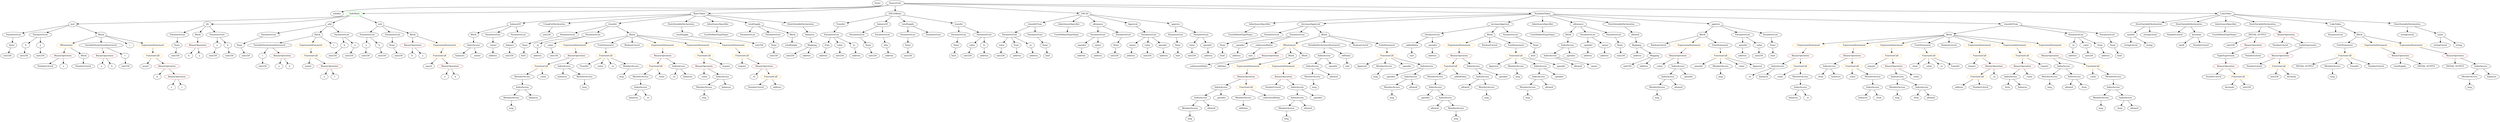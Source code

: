 strict digraph {
	graph [bb="0,0,14553,828"];
	node [label="\N"];
	Enter	[height=0.5,
		pos="5090.6,810",
		width=0.83628];
	Identifier__subtractedValue	[color=black,
		height=0.5,
		label=_subtractedValue,
		pos="6911.6,378",
		width=2.0976];
	ParameterList_Unnamed_22	[color=black,
		height=0.5,
		label=ParameterList,
		pos="4325.6,594",
		width=1.7095];
	ElementaryTypeName_bool_2	[color=black,
		height=0.5,
		label=bool,
		pos="6785.6,450",
		width=0.76697];
	IndexAccess_Unnamed_18	[color=black,
		height=0.5,
		label=IndexAccess,
		pos="9644.6,306",
		width=1.6402];
	MemberAccess_Unnamed_12	[color=black,
		height=0.5,
		label=MemberAccess,
		pos="9581.6,234",
		width=1.9174];
	IndexAccess_Unnamed_18 -> MemberAccess_Unnamed_12	[pos="e,9596.9,251.96 9629.7,288.41 9622.2,280.08 9612.9,269.8 9604.5,260.49"];
	Identifier_allowed_3	[color=black,
		height=0.5,
		label=allowed,
		pos="9707.6,234",
		width=1.0858];
	IndexAccess_Unnamed_18 -> Identifier_allowed_3	[pos="e,9693.2,250.99 9659.5,288.41 9667.3,279.74 9677,268.97 9685.7,259.38"];
	IndexAccess_Unnamed_10	[color=black,
		height=0.5,
		label=IndexAccess,
		pos="10870,234",
		width=1.6402];
	Identifier_balances_8	[color=black,
		height=0.5,
		label=balances,
		pos="10809,162",
		width=1.1828];
	IndexAccess_Unnamed_10 -> Identifier_balances_8	[pos="e,10823,178.99 10855,216.41 10848,207.74 10838,196.97 10830,187.38"];
	Identifier__from_3	[color=black,
		height=0.5,
		label=_from,
		pos="10903,162",
		width=0.93331];
	IndexAccess_Unnamed_10 -> Identifier__from_3	[pos="e,10895,179.62 10878,215.7 10881,207.95 10886,198.64 10890,190.02"];
	ElementaryTypeName_address_2	[color=black,
		height=0.5,
		label=address,
		pos="4766.6,450",
		width=1.0996];
	FunctionCall_Unnamed_5	[color=orange,
		height=0.5,
		label=FunctionCall,
		pos="4103.6,450",
		width=1.6125];
	BinaryOperation_Unnamed_10	[color=brown,
		height=0.5,
		label=BinaryOperation,
		pos="4103.6,378",
		width=1.9867];
	FunctionCall_Unnamed_5 -> BinaryOperation_Unnamed_10	[pos="e,4103.6,396.1 4103.6,431.7 4103.6,424.41 4103.6,415.73 4103.6,407.54"];
	Identifier_require_1	[color=black,
		height=0.5,
		label=require,
		pos="4229.6,378",
		width=1.0026];
	FunctionCall_Unnamed_5 -> Identifier_require_1	[pos="e,4206.1,392.04 4130.9,433.81 4150.1,423.15 4175.9,408.83 4196.3,397.5"];
	ExpressionStatement_Unnamed_5	[color=orange,
		height=0.5,
		label=ExpressionStatement,
		pos="3360.6,522",
		width=2.458];
	BinaryOperation_Unnamed_11	[color=brown,
		height=0.5,
		label=BinaryOperation,
		pos="3361.6,450",
		width=1.9867];
	ExpressionStatement_Unnamed_5 -> BinaryOperation_Unnamed_11	[pos="e,3361.3,468.1 3360.8,503.7 3360.9,496.41 3361.1,487.73 3361.2,479.54"];
	MemberAccess_Unnamed_11	[color=black,
		height=0.5,
		label=MemberAccess,
		pos="12229,162",
		width=1.9174];
	Identifier_msg_6	[color=black,
		height=0.5,
		label=msg,
		pos="12229,90",
		width=0.75];
	MemberAccess_Unnamed_11 -> Identifier_msg_6	[pos="e,12229,108.1 12229,143.7 12229,136.41 12229,127.73 12229,119.54"];
	BinaryOperation_Unnamed_29	[color=brown,
		height=0.5,
		label=BinaryOperation,
		pos="14285,450",
		width=1.9867];
	Identifier_INITIAL_SUPPLY_1	[color=black,
		height=0.5,
		label=INITIAL_SUPPLY,
		pos="14285,378",
		width=2.3333];
	BinaryOperation_Unnamed_29 -> Identifier_INITIAL_SUPPLY_1	[pos="e,14285,396.1 14285,431.7 14285,424.41 14285,415.73 14285,407.54"];
	IndexAccess_Unnamed_35	[color=black,
		height=0.5,
		label=IndexAccess,
		pos="14446,378",
		width=1.6402];
	BinaryOperation_Unnamed_29 -> IndexAccess_Unnamed_35	[pos="e,14413,393.27 14319,433.98 14343,423.39 14376,409.13 14402,397.78"];
	ExpressionStatement_Unnamed_11	[color=orange,
		height=0.5,
		label=ExpressionStatement,
		pos="10503,522",
		width=2.458];
	BinaryOperation_Unnamed_17	[color=brown,
		height=0.5,
		label=BinaryOperation,
		pos="10438,450",
		width=1.9867];
	ExpressionStatement_Unnamed_11 -> BinaryOperation_Unnamed_17	[pos="e,10453,467.79 10487,504.05 10479,495.63 10469,485.28 10461,475.97"];
	Identifier_allowed_4	[color=black,
		height=0.5,
		label=allowed,
		pos="9145.6,378",
		width=1.0858];
	IndexAccess_Unnamed_6	[color=black,
		height=0.5,
		label=IndexAccess,
		pos="11688,306",
		width=1.6402];
	Identifier__from	[color=black,
		height=0.5,
		label=_from,
		pos="11665,234",
		width=0.93331];
	IndexAccess_Unnamed_6 -> Identifier__from	[pos="e,11670,252.1 11682,287.7 11679,280.24 11677,271.32 11674,262.97"];
	Identifier_balances_6	[color=black,
		height=0.5,
		label=balances,
		pos="11759,234",
		width=1.1828];
	IndexAccess_Unnamed_6 -> Identifier_balances_6	[pos="e,11742,250.99 11704,288.41 11713,279.57 11725,268.53 11734,258.79"];
	NumberLiteral_Unnamed	[color=black,
		height=0.5,
		label=NumberLiteral,
		pos="245.59,378",
		width=1.765];
	ElementaryTypeName_address_6	[color=black,
		height=0.5,
		label=address,
		pos="5875.6,450",
		width=1.0996];
	Identifier__from_6	[color=black,
		height=0.5,
		label=_from,
		pos="11109,378",
		width=0.93331];
	FunctionCall_Unnamed_17	[color=orange,
		height=0.5,
		label=FunctionCall,
		pos="9957.6,450",
		width=1.6125];
	Identifier__spender_1	[color=black,
		height=0.5,
		label=_spender,
		pos="9827.6,378",
		width=1.2521];
	FunctionCall_Unnamed_17 -> Identifier__spender_1	[pos="e,9853.5,392.97 9929.4,433.81 9910.1,423.42 9884.3,409.56 9863.6,398.38"];
	MemberAccess_Unnamed_13	[color=black,
		height=0.5,
		label=MemberAccess,
		pos="9959.6,378",
		width=1.9174];
	FunctionCall_Unnamed_17 -> MemberAccess_Unnamed_13	[pos="e,9959.1,396.1 9958.1,431.7 9958.3,424.41 9958.5,415.73 9958.8,407.54"];
	Identifier__value_11	[color=black,
		height=0.5,
		label=_value,
		pos="10082,378",
		width=0.96103];
	FunctionCall_Unnamed_17 -> Identifier__value_11	[pos="e,10059,391.98 9984.8,433.64 10004,423.01 10029,408.82 10049,397.56"];
	Identifier_Approval	[color=black,
		height=0.5,
		label=Approval,
		pos="10180,378",
		width=1.266];
	FunctionCall_Unnamed_17 -> Identifier_Approval	[pos="e,10145,390.02 9997.3,436.49 10036,424.41 10094,406.14 10134,393.45"];
	PragmaDirective_solidity	[color=black,
		height=0.5,
		label=solidity,
		pos="1879.6,738",
		width=1.0442];
	ParameterList_Unnamed_13	[color=black,
		height=0.5,
		label=ParameterList,
		pos="5544.6,594",
		width=1.7095];
	Parameter_None_6	[color=black,
		height=0.5,
		label=None,
		pos="5514.6,522",
		width=0.85014];
	ParameterList_Unnamed_13 -> Parameter_None_6	[pos="e,5521.7,539.62 5537.2,575.7 5533.9,567.95 5529.9,558.64 5526.2,550.02"];
	IndexAccess_Unnamed_31	[color=black,
		height=0.5,
		label=IndexAccess,
		pos="7027.6,234",
		width=1.6402];
	IndexAccess_Unnamed_32	[color=black,
		height=0.5,
		label=IndexAccess,
		pos="6905.6,162",
		width=1.6402];
	IndexAccess_Unnamed_31 -> IndexAccess_Unnamed_32	[pos="e,6932.3,178.33 7000.8,217.64 6983.6,207.75 6960.9,194.76 6942.1,183.93"];
	Identifier__spender_9	[color=black,
		height=0.5,
		label=_spender,
		pos="7027.6,162",
		width=1.2521];
	IndexAccess_Unnamed_31 -> Identifier__spender_9	[pos="e,7027.6,180.1 7027.6,215.7 7027.6,208.41 7027.6,199.73 7027.6,191.54"];
	Identifier__value	[color=black,
		height=0.5,
		label=_value,
		pos="4103.6,306",
		width=0.96103];
	BinaryOperation_Unnamed_10 -> Identifier__value	[pos="e,4103.6,324.1 4103.6,359.7 4103.6,352.41 4103.6,343.73 4103.6,335.54"];
	IndexAccess_Unnamed	[color=black,
		height=0.5,
		label=IndexAccess,
		pos="4215.6,306",
		width=1.6402];
	BinaryOperation_Unnamed_10 -> IndexAccess_Unnamed	[pos="e,4190.5,322.67 4129.6,360.76 4144.9,351.18 4164.5,338.92 4181.1,328.53"];
	Identifier_INITIAL_SUPPLY_2	[color=black,
		height=0.5,
		label=INITIAL_SUPPLY,
		pos="13375,378",
		width=2.3333];
	FunctionCall_Unnamed_7	[color=orange,
		height=0.5,
		label=FunctionCall,
		pos="3819.6,378",
		width=1.6125];
	MemberAccess_Unnamed_4	[color=black,
		height=0.5,
		label=MemberAccess,
		pos="3718.6,306",
		width=1.9174];
	FunctionCall_Unnamed_7 -> MemberAccess_Unnamed_4	[pos="e,3742.1,323.31 3796.7,361.12 3783.3,351.85 3766.2,340.01 3751.4,329.76"];
	Identifier__value_2	[color=black,
		height=0.5,
		label=_value,
		pos="3840.6,306",
		width=0.96103];
	FunctionCall_Unnamed_7 -> Identifier__value_2	[pos="e,3835.5,324.1 3824.8,359.7 3827,352.24 3829.7,343.32 3832.2,334.97"];
	ParameterList_Unnamed_20	[color=black,
		height=0.5,
		label=ParameterList,
		pos="6765.6,594",
		width=1.7095];
	Parameter_None_9	[color=black,
		height=0.5,
		label=None,
		pos="6784.6,522",
		width=0.85014];
	ParameterList_Unnamed_20 -> Parameter_None_9	[pos="e,6779.9,540.1 6770.3,575.7 6772.3,568.24 6774.7,559.32 6777,550.97"];
	Identifier_msg_5	[color=black,
		height=0.5,
		label=msg,
		pos="11922,234",
		width=0.75];
	Identifier_msg_7	[color=black,
		height=0.5,
		label=msg,
		pos="9581.6,162",
		width=0.75];
	MemberAccess_Unnamed_12 -> Identifier_msg_7	[pos="e,9581.6,180.1 9581.6,215.7 9581.6,208.41 9581.6,199.73 9581.6,191.54"];
	ParameterList_Unnamed_4	[color=black,
		height=0.5,
		label=ParameterList,
		pos="2136.6,594",
		width=1.7095];
	Parameter_a_2	[color=black,
		height=0.5,
		label=a,
		pos="2129.6,522",
		width=0.75];
	ParameterList_Unnamed_4 -> Parameter_a_2	[pos="e,2131.3,540.1 2134.9,575.7 2134.1,568.41 2133.3,559.73 2132.4,551.54"];
	Parameter_b_2	[color=black,
		height=0.5,
		label=b,
		pos="2201.6,522",
		width=0.75];
	ParameterList_Unnamed_4 -> Parameter_b_2	[pos="e,2188.1,537.57 2152,576.41 2160.5,567.28 2171.1,555.81 2180.4,545.85"];
	stringLiteral_Unnamed_2	[color=black,
		height=0.5,
		label=stringLiteral,
		pos="12369,522",
		width=1.5016];
	BinaryOperation_Unnamed_6	[color=brown,
		height=0.5,
		label=BinaryOperation,
		pos="2397.6,522",
		width=1.9867];
	Identifier_b_4	[color=black,
		height=0.5,
		label=b,
		pos="2387.6,450",
		width=0.75];
	BinaryOperation_Unnamed_6 -> Identifier_b_4	[pos="e,2390,468.1 2395.1,503.7 2394.1,496.32 2392.8,487.52 2391.6,479.25"];
	Identifier_a_5	[color=black,
		height=0.5,
		label=a,
		pos="2459.6,450",
		width=0.75];
	BinaryOperation_Unnamed_6 -> Identifier_a_5	[pos="e,2446.4,465.89 2412.6,504.05 2420.5,495.13 2430.3,484.06 2438.9,474.33"];
	ParameterList_Unnamed_37	[color=black,
		height=0.5,
		label=ParameterList,
		pos="7329.6,594",
		width=1.7095];
	Parameter_None_16	[color=black,
		height=0.5,
		label=None,
		pos="7050.6,522",
		width=0.85014];
	ParameterList_Unnamed_37 -> Parameter_None_16	[pos="e,7075.8,532.77 7283.4,581.83 7275.1,579.87 7266.6,577.86 7258.6,576 7187.2,559.46 7168,560.51 7097.6,540 7094,538.96 7090.3,537.78 \
7086.6,536.55"];
	Block_Unnamed_10	[color=black,
		height=0.5,
		label=Block,
		pos="9067.6,594",
		width=0.90558];
	IndexAccess_Unnamed_19	[color=black,
		height=0.5,
		label=IndexAccess,
		pos="9062.6,522",
		width=1.6402];
	Block_Unnamed_10 -> IndexAccess_Unnamed_19	[pos="e,9063.8,540.1 9066.4,575.7 9065.8,568.41 9065.2,559.73 9064.6,551.54"];
	ElementaryTypeName_uint256_4	[color=black,
		height=0.5,
		label=uint256,
		pos="1224.6,450",
		width=1.0442];
	Identifier_Transfer	[color=black,
		height=0.5,
		label=Transfer,
		pos="3385.6,378",
		width=1.1689];
	StateVariableDeclaration_Unnamed_4	[color=black,
		height=0.5,
		label=StateVariableDeclaration,
		pos="12477,666",
		width=2.8184];
	VariableDeclaration_symbol	[color=black,
		height=0.5,
		label=symbol,
		pos="12369,594",
		width=1.0581];
	StateVariableDeclaration_Unnamed_4 -> VariableDeclaration_symbol	[pos="e,12390,609.04 12451,648.23 12435,638.32 12416,625.7 12400,615.23"];
	stringLiteral_Unnamed_3	[color=black,
		height=0.5,
		label=stringLiteral,
		pos="12479,594",
		width=1.5016];
	StateVariableDeclaration_Unnamed_4 -> stringLiteral_Unnamed_3	[pos="e,12478,612.1 12477,647.7 12477,640.41 12478,631.73 12478,623.54"];
	ParameterList_Unnamed_21	[color=black,
		height=0.5,
		label=ParameterList,
		pos="6605.6,594",
		width=1.7095];
	VariableDeclaration_owner	[color=black,
		height=0.5,
		label=owner,
		pos="6517.6,522",
		width=0.93331];
	ParameterList_Unnamed_21 -> VariableDeclaration_owner	[pos="e,6535.8,537.48 6585.2,576.76 6573.2,567.21 6557.8,555.01 6544.8,544.64"];
	VariableDeclaration_value_1	[color=black,
		height=0.5,
		label=value,
		pos="6605.6,522",
		width=0.82242];
	ParameterList_Unnamed_21 -> VariableDeclaration_value_1	[pos="e,6605.6,540.1 6605.6,575.7 6605.6,568.41 6605.6,559.73 6605.6,551.54"];
	VariableDeclaration_spender	[color=black,
		height=0.5,
		label=spender,
		pos="6694.6,522",
		width=1.1135];
	ParameterList_Unnamed_21 -> VariableDeclaration_spender	[pos="e,6675.3,538.19 6626.2,576.76 6638.1,567.4 6653.3,555.5 6666.3,545.28"];
	MemberAccess_Unnamed_21	[color=black,
		height=0.5,
		label=MemberAccess,
		pos="6842.6,90",
		width=1.9174];
	IndexAccess_Unnamed_32 -> MemberAccess_Unnamed_21	[pos="e,6857.9,107.96 6890.7,144.41 6883.2,136.08 6873.9,125.8 6865.5,116.49"];
	Identifier_allowed_10	[color=black,
		height=0.5,
		label=allowed,
		pos="6968.6,90",
		width=1.0858];
	IndexAccess_Unnamed_32 -> Identifier_allowed_10	[pos="e,6954.2,106.99 6920.5,144.41 6928.3,135.74 6938,124.97 6946.7,115.38"];
	UserDefinedTypeName_Unnamed_2	[color=black,
		height=0.5,
		label=UserDefinedTypeName,
		pos="8909.6,594",
		width=2.7214];
	Identifier_Approval_2	[color=black,
		height=0.5,
		label=Approval,
		pos="7862.6,378",
		width=1.266];
	Identifier_msg_11	[color=black,
		height=0.5,
		label=msg,
		pos="8785.6,306",
		width=0.75];
	MemberAccess_Unnamed_22	[color=black,
		height=0.5,
		label=MemberAccess,
		pos="7159.6,162",
		width=1.9174];
	Identifier_oldValue_1	[color=black,
		height=0.5,
		label=oldValue,
		pos="7159.6,90",
		width=1.2105];
	MemberAccess_Unnamed_22 -> Identifier_oldValue_1	[pos="e,7159.6,108.1 7159.6,143.7 7159.6,136.41 7159.6,127.73 7159.6,119.54"];
	ParameterList_Unnamed_5	[color=black,
		height=0.5,
		label=ParameterList,
		pos="2277.6,594",
		width=1.7095];
	Parameter_None_2	[color=black,
		height=0.5,
		label=None,
		pos="2277.6,522",
		width=0.85014];
	ParameterList_Unnamed_5 -> Parameter_None_2	[pos="e,2277.6,540.1 2277.6,575.7 2277.6,568.41 2277.6,559.73 2277.6,551.54"];
	Identifier_a	[color=black,
		height=0.5,
		label=a,
		pos="354.59,378",
		width=0.75];
	IndexAccess_Unnamed_12	[color=black,
		height=0.5,
		label=IndexAccess,
		pos="10438,234",
		width=1.6402];
	Identifier_balances_10	[color=black,
		height=0.5,
		label=balances,
		pos="10394,162",
		width=1.1828];
	IndexAccess_Unnamed_12 -> Identifier_balances_10	[pos="e,10404,179.79 10427,216.05 10422,208.06 10416,198.33 10410,189.4"];
	Identifier__to_6	[color=black,
		height=0.5,
		label=_to,
		pos="10482,162",
		width=0.75];
	IndexAccess_Unnamed_12 -> Identifier__to_6	[pos="e,10472,178.83 10448,216.05 10453,207.73 10460,197.54 10466,188.32"];
	Identifier_msg_17	[color=black,
		height=0.5,
		label=msg,
		pos="8032.6,162",
		width=0.75];
	Identifier_a_4	[color=black,
		height=0.5,
		label=a,
		pos="2587.6,306",
		width=0.75];
	BinaryOperation_Unnamed_20	[color=brown,
		height=0.5,
		label=BinaryOperation,
		pos="8435.6,450",
		width=1.9867];
	FunctionCall_Unnamed_18	[color=orange,
		height=0.5,
		label=FunctionCall,
		pos="8384.6,378",
		width=1.6125];
	BinaryOperation_Unnamed_20 -> FunctionCall_Unnamed_18	[pos="e,8396.8,395.79 8423.2,432.05 8417.3,423.89 8410,413.91 8403.4,404.82"];
	IndexAccess_Unnamed_21	[color=black,
		height=0.5,
		label=IndexAccess,
		pos="8519.6,378",
		width=1.6402];
	BinaryOperation_Unnamed_20 -> IndexAccess_Unnamed_21	[pos="e,8500.1,395.23 8455.5,432.41 8466.2,423.45 8479.7,412.25 8491.5,402.42"];
	Parameter__owner	[color=black,
		height=0.5,
		label=_owner,
		pos="2876.6,522",
		width=1.0719];
	ElementaryTypeName_address_14	[color=black,
		height=0.5,
		label=address,
		pos="2876.6,450",
		width=1.0996];
	Parameter__owner -> ElementaryTypeName_address_14	[pos="e,2876.6,468.1 2876.6,503.7 2876.6,496.41 2876.6,487.73 2876.6,479.54"];
	FunctionCall_Unnamed_6	[color=orange,
		height=0.5,
		label=FunctionCall,
		pos="3131.6,378",
		width=1.6125];
	MemberAccess_Unnamed_2	[color=black,
		height=0.5,
		label=MemberAccess,
		pos="3019.6,306",
		width=1.9174];
	FunctionCall_Unnamed_6 -> MemberAccess_Unnamed_2	[pos="e,3045.2,322.98 3106.7,361.46 3091.4,351.9 3071.6,339.5 3054.7,328.94"];
	Identifier__value_1	[color=black,
		height=0.5,
		label=_value,
		pos="3141.6,306",
		width=0.96103];
	FunctionCall_Unnamed_6 -> Identifier__value_1	[pos="e,3139.1,324.1 3134.1,359.7 3135.1,352.32 3136.4,343.52 3137.6,335.25"];
	ExpressionStatement_Unnamed_10	[color=orange,
		height=0.5,
		label=ExpressionStatement,
		pos="10777,522",
		width=2.458];
	BinaryOperation_Unnamed_16	[color=brown,
		height=0.5,
		label=BinaryOperation,
		pos="10748,450",
		width=1.9867];
	ExpressionStatement_Unnamed_10 -> BinaryOperation_Unnamed_16	[pos="e,10755,468.1 10769,503.7 10766,496.15 10763,487.12 10759,478.68"];
	VariableDeclaration_symbol -> stringLiteral_Unnamed_2	[pos="e,12369,540.1 12369,575.7 12369,568.41 12369,559.73 12369,551.54"];
	ElementaryTypeName_string_1	[color=black,
		height=0.5,
		label=string,
		pos="12472,522",
		width=0.864];
	VariableDeclaration_symbol -> ElementaryTypeName_string_1	[pos="e,12452,536.43 12389,578.83 12405,568.48 12426,554.31 12442,542.83"];
	ElementaryTypeName_uint256_5	[color=black,
		height=0.5,
		label=uint256,
		pos="1317.6,450",
		width=1.0442];
	Identifier_assert	[color=black,
		height=0.5,
		label=assert,
		pos="830.59,378",
		width=0.89172];
	Parameter_value_2	[color=black,
		height=0.5,
		label=value,
		pos="6871.6,522",
		width=0.82242];
	ElementaryTypeName_uint256_20	[color=black,
		height=0.5,
		label=uint256,
		pos="6868.6,450",
		width=1.0442];
	Parameter_value_2 -> ElementaryTypeName_uint256_20	[pos="e,6869.3,468.1 6870.8,503.7 6870.5,496.41 6870.2,487.73 6869.8,479.54"];
	Parameter__spender	[color=black,
		height=0.5,
		label=_spender,
		pos="10073,522",
		width=1.2521];
	ElementaryTypeName_address_20	[color=black,
		height=0.5,
		label=address,
		pos="10074,450",
		width=1.0996];
	Parameter__spender -> ElementaryTypeName_address_20	[pos="e,10073,468.1 10073,503.7 10073,496.41 10073,487.73 10073,479.54"];
	InheritanceSpecifier_Unnamed_3	[color=black,
		height=0.5,
		label=InheritanceSpecifier,
		pos="7248.6,666",
		width=2.3333];
	UserDefinedTypeName_Unnamed_3	[color=black,
		height=0.5,
		label=UserDefinedTypeName,
		pos="7151.6,594",
		width=2.7214];
	InheritanceSpecifier_Unnamed_3 -> UserDefinedTypeName_Unnamed_3	[pos="e,7175.1,611.96 7225.6,648.41 7213.2,639.48 7197.7,628.3 7184.1,618.49"];
	Identifier_assert_2	[color=black,
		height=0.5,
		label=assert,
		pos="1772.6,378",
		width=0.89172];
	Identifier_a_6	[color=black,
		height=0.5,
		label=a,
		pos="1600.6,378",
		width=0.75];
	MemberAccess_Unnamed_23	[color=black,
		height=0.5,
		label=MemberAccess,
		pos="7995.6,378",
		width=1.9174];
	Identifier_msg_16	[color=black,
		height=0.5,
		label=msg,
		pos="7931.6,306",
		width=0.75];
	MemberAccess_Unnamed_23 -> Identifier_msg_16	[pos="e,7945.2,321.89 7980.1,360.05 7971.9,351.13 7961.8,340.06 7952.9,330.33"];
	ParameterList_Unnamed_34	[color=black,
		height=0.5,
		label=ParameterList,
		pos="8283.6,594",
		width=1.7095];
	Parameter__addedValue	[color=black,
		height=0.5,
		label=_addedValue,
		pos="8160.6,522",
		width=1.6541];
	ParameterList_Unnamed_34 -> Parameter__addedValue	[pos="e,8187.4,538.25 8256.3,577.46 8238.9,567.56 8216.1,554.61 8197.2,543.83"];
	Parameter__spender_2	[color=black,
		height=0.5,
		label=_spender,
		pos="8283.6,522",
		width=1.2521];
	ParameterList_Unnamed_34 -> Parameter__spender_2	[pos="e,8283.6,540.1 8283.6,575.7 8283.6,568.41 8283.6,559.73 8283.6,551.54"];
	Identifier__to_5	[color=black,
		height=0.5,
		label=_to,
		pos="10133,306",
		width=0.75];
	Block_Unnamed_7	[color=black,
		height=0.5,
		label=Block,
		pos="2761.6,594",
		width=0.90558];
	IndexAccess_Unnamed_5	[color=black,
		height=0.5,
		label=IndexAccess,
		pos="2760.6,522",
		width=1.6402];
	Block_Unnamed_7 -> IndexAccess_Unnamed_5	[pos="e,2760.8,540.1 2761.3,575.7 2761.2,568.41 2761.1,559.73 2761,551.54"];
	Identifier_msg_4	[color=black,
		height=0.5,
		label=msg,
		pos="11016,162",
		width=0.75];
	FunctionDefinition_transferFrom	[color=black,
		height=0.5,
		label=transferFrom,
		pos="5967.6,666",
		width=1.6402];
	ParameterList_Unnamed_17	[color=black,
		height=0.5,
		label=ParameterList,
		pos="5826.6,594",
		width=1.7095];
	FunctionDefinition_transferFrom -> ParameterList_Unnamed_17	[pos="e,5856.9,610.07 5937.7,650.15 5917.2,639.97 5889.7,626.33 5867.2,615.16"];
	ParameterList_Unnamed_18	[color=black,
		height=0.5,
		label=ParameterList,
		pos="5967.6,594",
		width=1.7095];
	FunctionDefinition_transferFrom -> ParameterList_Unnamed_18	[pos="e,5967.6,612.1 5967.6,647.7 5967.6,640.41 5967.6,631.73 5967.6,623.54"];
	BinaryOperation_Unnamed_18	[color=brown,
		height=0.5,
		label=BinaryOperation,
		pos="11887,450",
		width=1.9867];
	IndexAccess_Unnamed_13	[color=black,
		height=0.5,
		label=IndexAccess,
		pos="11984,378",
		width=1.6402];
	BinaryOperation_Unnamed_18 -> IndexAccess_Unnamed_13	[pos="e,11962,394.91 11909,432.76 11922,423.51 11938,411.77 11952,401.63"];
	FunctionCall_Unnamed_15	[color=orange,
		height=0.5,
		label=FunctionCall,
		pos="12180,378",
		width=1.6125];
	BinaryOperation_Unnamed_18 -> FunctionCall_Unnamed_15	[pos="e,12135,389.7 11937,436.89 11989,424.47 12070,405.2 12124,392.34"];
	Identifier_balances_4	[color=black,
		height=0.5,
		label=balances,
		pos="3674.6,162",
		width=1.1828];
	FunctionCall_Unnamed_11	[color=orange,
		height=0.5,
		label=FunctionCall,
		pos="11739,450",
		width=1.6125];
	BinaryOperation_Unnamed_14	[color=brown,
		height=0.5,
		label=BinaryOperation,
		pos="11745,378",
		width=1.9867];
	FunctionCall_Unnamed_11 -> BinaryOperation_Unnamed_14	[pos="e,11743,396.1 11740,431.7 11741,424.41 11741,415.73 11742,407.54"];
	Identifier_require_3	[color=black,
		height=0.5,
		label=require,
		pos="11871,378",
		width=1.0026];
	FunctionCall_Unnamed_11 -> Identifier_require_3	[pos="e,11847,391.65 11767,433.98 11787,423.14 11815,408.46 11837,396.99"];
	BinaryOperation_Unnamed_14 -> IndexAccess_Unnamed_6	[pos="e,11701,323.79 11731,360.05 11724,351.8 11716,341.7 11708,332.54"];
	Identifier__value_4	[color=black,
		height=0.5,
		label=_value,
		pos="11800,306",
		width=0.96103];
	BinaryOperation_Unnamed_14 -> Identifier__value_4	[pos="e,11787,322.83 11758,360.05 11765,351.56 11773,341.11 11780,331.73"];
	ElementaryTypeName_uint256_21	[color=black,
		height=0.5,
		label=uint256,
		pos="6605.6,450",
		width=1.0442];
	NumberLiteral_Unnamed_4	[color=black,
		height=0.5,
		label=NumberLiteral,
		pos="7334.6,234",
		width=1.765];
	BinaryOperation_Unnamed_19	[color=brown,
		height=0.5,
		label=BinaryOperation,
		pos="9707.6,450",
		width=1.9867];
	Identifier__value_10	[color=black,
		height=0.5,
		label=_value,
		pos="9593.6,378",
		width=0.96103];
	BinaryOperation_Unnamed_19 -> Identifier__value_10	[pos="e,9615.4,392.4 9681.4,432.94 9664.6,422.59 9642.6,409.07 9624.8,398.16"];
	IndexAccess_Unnamed_17	[color=black,
		height=0.5,
		label=IndexAccess,
		pos="9705.6,378",
		width=1.6402];
	BinaryOperation_Unnamed_19 -> IndexAccess_Unnamed_17	[pos="e,9706.1,396.1 9707.1,431.7 9706.9,424.41 9706.6,415.73 9706.4,407.54"];
	ElementaryTypeName_uint256_28	[color=black,
		height=0.5,
		label=uint256,
		pos="9406.6,378",
		width=1.0442];
	MemberAccess_Unnamed_15	[color=black,
		height=0.5,
		label=MemberAccess,
		pos="8289.6,306",
		width=1.9174];
	FunctionCall_Unnamed_18 -> MemberAccess_Unnamed_15	[pos="e,8311.7,323.31 8363,361.12 8350.6,351.94 8334.7,340.23 8320.9,330.06"];
	Identifier__addedValue	[color=black,
		height=0.5,
		label=_addedValue,
		pos="8436.6,306",
		width=1.6541];
	FunctionCall_Unnamed_18 -> Identifier__addedValue	[pos="e,8424.1,323.79 8397.2,360.05 8403.2,351.89 8410.7,341.91 8417.4,332.82"];
	MemberAccess_Unnamed_9	[color=black,
		height=0.5,
		label=MemberAccess,
		pos="11922,306",
		width=1.9174];
	MemberAccess_Unnamed_9 -> Identifier_msg_5	[pos="e,11922,252.1 11922,287.7 11922,280.41 11922,271.73 11922,263.54"];
	ParameterList_Unnamed_11	[color=black,
		height=0.5,
		label=ParameterList,
		pos="4980.6,594",
		width=1.7095];
	Parameter_None_5	[color=black,
		height=0.5,
		label=None,
		pos="5031.6,522",
		width=0.85014];
	ParameterList_Unnamed_11 -> Parameter_None_5	[pos="e,5020.1,538.83 4992.9,576.05 4999.1,567.65 5006.6,557.32 5013.4,548.02"];
	ParameterList_Unnamed_7	[color=black,
		height=0.5,
		label=ParameterList,
		pos="1550.6,594",
		width=1.7095];
	Parameter_None_3	[color=black,
		height=0.5,
		label=None,
		pos="1386.6,522",
		width=0.85014];
	ParameterList_Unnamed_7 -> Parameter_None_3	[pos="e,1410.6,533.23 1517,578.67 1489,566.73 1449.4,549.8 1421.1,537.75"];
	VariableDeclaration_totalSupply_	[color=black,
		height=0.5,
		label=totalSupply_,
		pos="3959.6,594",
		width=1.6125];
	ElementaryTypeName_uint256_24	[color=black,
		height=0.5,
		label=uint256,
		pos="4382.6,522",
		width=1.0442];
	VariableDeclaration_totalSupply_ -> ElementaryTypeName_uint256_24	[pos="e,4354.6,534.3 4005.3,582.7 4016.8,580.3 4029.1,577.9 4040.6,576 4170.9,554.42 4207.1,570.66 4335.6,540 4338.3,539.35 4341.1,538.59 \
4343.9,537.76"];
	Parameter__to_1	[color=black,
		height=0.5,
		label=_to,
		pos="12018,522",
		width=0.75];
	ElementaryTypeName_address_18	[color=black,
		height=0.5,
		label=address,
		pos="12016,450",
		width=1.0996];
	Parameter__to_1 -> ElementaryTypeName_address_18	[pos="e,12016,468.1 12017,503.7 12017,496.41 12017,487.73 12016,479.54"];
	Identifier__value_3	[color=black,
		height=0.5,
		label=_value,
		pos="3480.6,378",
		width=0.96103];
	ParameterList_Unnamed_26	[color=black,
		height=0.5,
		label=ParameterList,
		pos="2874.6,594",
		width=1.7095];
	ParameterList_Unnamed_26 -> Parameter__owner	[pos="e,2876.1,540.1 2875.1,575.7 2875.3,568.41 2875.5,559.73 2875.8,551.54"];
	ElementaryTypeName_uint256_12	[color=black,
		height=0.5,
		label=uint256,
		pos="1410.6,450",
		width=1.0442];
	ElementaryTypeName_uint256_22	[color=black,
		height=0.5,
		label=uint256,
		pos="3220.6,594",
		width=1.0442];
	Parameter__value_1	[color=black,
		height=0.5,
		label=_value,
		pos="12098,522",
		width=0.96103];
	ElementaryTypeName_uint256_29	[color=black,
		height=0.5,
		label=uint256,
		pos="12111,450",
		width=1.0442];
	Parameter__value_1 -> ElementaryTypeName_uint256_29	[pos="e,12107,468.1 12101,503.7 12102,496.32 12104,487.52 12105,479.25"];
	EmitStatement_Unnamed	[color=black,
		height=0.5,
		label=EmitStatement,
		pos="3531.6,522",
		width=1.7788];
	FunctionCall_Unnamed_8	[color=orange,
		height=0.5,
		label=FunctionCall,
		pos="3531.6,450",
		width=1.6125];
	EmitStatement_Unnamed -> FunctionCall_Unnamed_8	[pos="e,3531.6,468.1 3531.6,503.7 3531.6,496.41 3531.6,487.73 3531.6,479.54"];
	ParameterList_Unnamed_3	[color=black,
		height=0.5,
		label=ParameterList,
		pos="1005.6,594",
		width=1.7095];
	Parameter_None_1	[color=black,
		height=0.5,
		label=None,
		pos="1001.6,522",
		width=0.85014];
	ParameterList_Unnamed_3 -> Parameter_None_1	[pos="e,1002.6,540.1 1004.6,575.7 1004.2,568.41 1003.7,559.73 1003.2,551.54"];
	ElementaryTypeName_uint256_11	[color=black,
		height=0.5,
		label=uint256,
		pos="1932.6,450",
		width=1.0442];
	Identifier_Approval_1	[color=black,
		height=0.5,
		label=Approval,
		pos="8642.6,378",
		width=1.266];
	ElementaryTypeName_address_21	[color=black,
		height=0.5,
		label=address,
		pos="9283.6,450",
		width=1.0996];
	MemberAccess_Unnamed_18	[color=black,
		height=0.5,
		label=MemberAccess,
		pos="8847.6,234",
		width=1.9174];
	Identifier_msg_12	[color=black,
		height=0.5,
		label=msg,
		pos="8847.6,162",
		width=0.75];
	MemberAccess_Unnamed_18 -> Identifier_msg_12	[pos="e,8847.6,180.1 8847.6,215.7 8847.6,208.41 8847.6,199.73 8847.6,191.54"];
	ElementaryTypeName_uint256_34	[color=black,
		height=0.5,
		label=uint256,
		pos="13165,306",
		width=1.0442];
	BinaryOperation_Unnamed_21	[color=brown,
		height=0.5,
		label=BinaryOperation,
		pos="7335.6,450",
		width=1.9867];
	BinaryOperation_Unnamed_21 -> Identifier__subtractedValue	[pos="e,6966.6,390.64 7283,437.41 7273.5,435.49 7263.8,433.6 7254.6,432 7140.1,412.05 7110.2,415.54 6995.6,396 6989.7,395 6983.6,393.9 \
6977.5,392.75"];
	Identifier_oldValue	[color=black,
		height=0.5,
		label=oldValue,
		pos="7048.6,378",
		width=1.2105];
	BinaryOperation_Unnamed_21 -> Identifier_oldValue	[pos="e,7081.8,390.15 7282.6,437.56 7224.5,424.92 7135.1,405.16 7101.6,396 7098.7,395.2 7095.7,394.35 7092.7,393.46"];
	IndexAccess_Unnamed_22	[color=black,
		height=0.5,
		label=IndexAccess,
		pos="8573.6,306",
		width=1.6402];
	Identifier_allowed_5	[color=black,
		height=0.5,
		label=allowed,
		pos="8474.6,234",
		width=1.0858];
	IndexAccess_Unnamed_22 -> Identifier_allowed_5	[pos="e,8495.3,249.63 8551.1,289.12 8537.4,279.39 8519.6,266.82 8504.6,256.24"];
	MemberAccess_Unnamed_14	[color=black,
		height=0.5,
		label=MemberAccess,
		pos="8600.6,234",
		width=1.9174];
	IndexAccess_Unnamed_22 -> MemberAccess_Unnamed_14	[pos="e,8594,252.1 8580.3,287.7 8583.2,280.15 8586.7,271.12 8589.9,262.68"];
	IndexAccess_Unnamed_4	[color=black,
		height=0.5,
		label=IndexAccess,
		pos="3718.6,234",
		width=1.6402];
	IndexAccess_Unnamed_4 -> Identifier_balances_4	[pos="e,3685.1,179.79 3707.9,216.05 3702.9,208.06 3696.8,198.33 3691.2,189.4"];
	Identifier__to_2	[color=black,
		height=0.5,
		label=_to,
		pos="3762.6,162",
		width=0.75];
	IndexAccess_Unnamed_4 -> Identifier__to_2	[pos="e,3752.6,178.83 3729.2,216.05 3734.5,207.73 3740.9,197.54 3746.7,188.32"];
	Identifier_decimals	[color=black,
		height=0.5,
		label=decimals,
		pos="12933,234",
		width=1.1967];
	ParameterList_Unnamed_14	[color=black,
		height=0.5,
		label=ParameterList,
		pos="4839.6,594",
		width=1.7095];
	VariableDeclaration_from	[color=black,
		height=0.5,
		label=from,
		pos="4785.6,522",
		width=0.7947];
	ParameterList_Unnamed_14 -> VariableDeclaration_from	[pos="e,4797.4,538.36 4826.5,576.05 4819.9,567.44 4811.7,556.81 4804.4,547.33"];
	VariableDeclaration_value	[color=black,
		height=0.5,
		label=value,
		pos="4861.6,522",
		width=0.82242];
	ParameterList_Unnamed_14 -> VariableDeclaration_value	[pos="e,4856.2,540.1 4845,575.7 4847.4,568.24 4850.2,559.32 4852.8,550.97"];
	VariableDeclaration_to	[color=black,
		height=0.5,
		label=to,
		pos="4946.6,522",
		width=0.75];
	ParameterList_Unnamed_14 -> VariableDeclaration_to	[pos="e,4927.7,535.34 4863.9,577.12 4880.1,566.53 4901.4,552.57 4918.3,541.49"];
	Identifier_totalSupply_	[color=black,
		height=0.5,
		label=totalSupply_,
		pos="4575.6,522",
		width=1.6125];
	Parameter__spender_1	[color=black,
		height=0.5,
		label=_spender,
		pos="9184.6,522",
		width=1.2521];
	ElementaryTypeName_address_22	[color=black,
		height=0.5,
		label=address,
		pos="9186.6,450",
		width=1.0996];
	Parameter__spender_1 -> ElementaryTypeName_address_22	[pos="e,9186.1,468.1 9185.1,503.7 9185.3,496.41 9185.5,487.73 9185.8,479.54"];
	Block_Unnamed_9	[color=black,
		height=0.5,
		label=Block,
		pos="9848.6,594",
		width=0.90558];
	BooleanLiteral_Unnamed_2	[color=black,
		height=0.5,
		label=BooleanLiteral,
		pos="9603.6,522",
		width=1.7788];
	Block_Unnamed_9 -> BooleanLiteral_Unnamed_2	[pos="e,9647.2,535.47 9820,584.83 9780.5,573.53 9708.3,552.91 9658.2,538.6"];
	ExpressionStatement_Unnamed_13	[color=orange,
		height=0.5,
		label=ExpressionStatement,
		pos="9774.6,522",
		width=2.458];
	Block_Unnamed_9 -> ExpressionStatement_Unnamed_13	[pos="e,9792.6,540.04 9832.9,578.15 9823.6,569.35 9811.6,557.97 9800.8,547.83"];
	EmitStatement_Unnamed_2	[color=black,
		height=0.5,
		label=EmitStatement,
		pos="9945.6,522",
		width=1.7788];
	Block_Unnamed_9 -> EmitStatement_Unnamed_2	[pos="e,9923.1,539.26 9867.8,579.17 9880.9,569.67 9898.7,556.83 9914,545.83"];
	FunctionCall_Unnamed_9	[color=orange,
		height=0.5,
		label=FunctionCall,
		pos="11495,450",
		width=1.6125];
	Identifier_require_2	[color=black,
		height=0.5,
		label=require,
		pos="11458,378",
		width=1.0026];
	FunctionCall_Unnamed_9 -> Identifier_require_2	[pos="e,11466,395.79 11486,432.05 11481,424.14 11476,414.54 11472,405.69"];
	BinaryOperation_Unnamed_13	[color=brown,
		height=0.5,
		label=BinaryOperation,
		pos="11584,378",
		width=1.9867];
	FunctionCall_Unnamed_9 -> BinaryOperation_Unnamed_13	[pos="e,11562,395.63 11515,432.76 11527,423.79 11541,412.49 11554,402.56"];
	VariableDeclarationStatement_Unnamed_1	[color=black,
		height=0.5,
		label=VariableDeclarationStatement,
		pos="1554.6,522",
		width=3.3174];
	VariableDeclaration_c_1	[color=black,
		height=0.5,
		label=c,
		pos="1501.6,450",
		width=0.75];
	VariableDeclarationStatement_Unnamed_1 -> VariableDeclaration_c_1	[pos="e,1513.5,466.67 1541.5,503.7 1535.1,495.28 1527.3,485.02 1520.4,475.79"];
	BinaryOperation_Unnamed_7	[color=brown,
		height=0.5,
		label=BinaryOperation,
		pos="1618.6,450",
		width=1.9867];
	VariableDeclarationStatement_Unnamed_1 -> BinaryOperation_Unnamed_7	[pos="e,1603.4,467.62 1570.4,503.7 1578,495.35 1587.3,485.18 1595.7,476.02"];
	ElementaryTypeName_uint256_9	[color=black,
		height=0.5,
		label=uint256,
		pos="2304.6,450",
		width=1.0442];
	Parameter_None_2 -> ElementaryTypeName_uint256_9	[pos="e,2298.1,467.79 2284.1,504.05 2287.1,496.32 2290.7,486.96 2294.1,478.27"];
	BinaryOperation_Unnamed_23	[color=brown,
		height=0.5,
		label=BinaryOperation,
		pos="7178.6,306",
		width=1.9867];
	BinaryOperation_Unnamed_23 -> IndexAccess_Unnamed_31	[pos="e,7059.1,249.61 7145.5,289.64 7123.1,279.26 7093.3,265.48 7069.3,254.35"];
	FunctionCall_Unnamed_20	[color=orange,
		height=0.5,
		label=FunctionCall,
		pos="7178.6,234",
		width=1.6125];
	BinaryOperation_Unnamed_23 -> FunctionCall_Unnamed_20	[pos="e,7178.6,252.1 7178.6,287.7 7178.6,280.41 7178.6,271.73 7178.6,263.54"];
	stringLiteral_Unnamed_1	[color=black,
		height=0.5,
		label=stringLiteral,
		pos="13800,594",
		width=1.5016];
	VariableDeclaration_INITIAL_SUPPLY	[color=black,
		height=0.5,
		label=INITIAL_SUPPLY,
		pos="13099,594",
		width=2.3333];
	ElementaryTypeName_uint256_32	[color=black,
		height=0.5,
		label=uint256,
		pos="12943,522",
		width=1.0442];
	VariableDeclaration_INITIAL_SUPPLY -> ElementaryTypeName_uint256_32	[pos="e,12969,534.96 13064,577.29 13039,566.07 13005,551.01 12980,539.6"];
	BinaryOperation_Unnamed_24	[color=brown,
		height=0.5,
		label=BinaryOperation,
		pos="13070,522",
		width=1.9867];
	VariableDeclaration_INITIAL_SUPPLY -> BinaryOperation_Unnamed_24	[pos="e,13077,540.1 13091,575.7 13088,568.15 13085,559.12 13081,550.68"];
	stringLiteral_Unnamed	[color=black,
		height=0.5,
		label=stringLiteral,
		pos="14104,522",
		width=1.5016];
	BooleanLiteral_Unnamed	[color=black,
		height=0.5,
		label=BooleanLiteral,
		pos="3677.6,522",
		width=1.7788];
	ElementaryTypeName_address_16	[color=black,
		height=0.5,
		label=address,
		pos="9501.6,378",
		width=1.0996];
	ExpressionStatement_Unnamed_9	[color=orange,
		height=0.5,
		label=ExpressionStatement,
		pos="10993,522",
		width=2.458];
	FunctionCall_Unnamed_12	[color=orange,
		height=0.5,
		label=FunctionCall,
		pos="10986,450",
		width=1.6125];
	ExpressionStatement_Unnamed_9 -> FunctionCall_Unnamed_12	[pos="e,10987,468.1 10991,503.7 10990,496.41 10989,487.73 10988,479.54"];
	Parameter_b	[color=black,
		height=0.5,
		label=b,
		pos="140.59,522",
		width=0.75];
	ElementaryTypeName_uint256_1	[color=black,
		height=0.5,
		label=uint256,
		pos="130.59,450",
		width=1.0442];
	Parameter_b -> ElementaryTypeName_uint256_1	[pos="e,133.03,468.1 138.12,503.7 137.07,496.32 135.81,487.52 134.63,479.25"];
	InheritanceSpecifier_Unnamed	[color=black,
		height=0.5,
		label=InheritanceSpecifier,
		pos="6159.6,666",
		width=2.3333];
	UserDefinedTypeName_Unnamed	[color=black,
		height=0.5,
		label=UserDefinedTypeName,
		pos="6145.6,594",
		width=2.7214];
	InheritanceSpecifier_Unnamed -> UserDefinedTypeName_Unnamed	[pos="e,6149,612.1 6156.1,647.7 6154.7,640.32 6152.9,631.52 6151.2,623.25"];
	Parameter__value_2	[color=black,
		height=0.5,
		label=_value,
		pos="10171,522",
		width=0.96103];
	ElementaryTypeName_uint256_30	[color=black,
		height=0.5,
		label=uint256,
		pos="10171,450",
		width=1.0442];
	Parameter__value_2 -> ElementaryTypeName_uint256_30	[pos="e,10171,468.1 10171,503.7 10171,496.41 10171,487.73 10171,479.54"];
	BinaryOperation_Unnamed	[color=brown,
		height=0.5,
		label=BinaryOperation,
		pos="350.59,450",
		width=1.9867];
	BinaryOperation_Unnamed -> NumberLiteral_Unnamed	[pos="e,269.45,394.91 326.24,432.76 312.09,423.33 294.07,411.32 278.65,401.04"];
	BinaryOperation_Unnamed -> Identifier_a	[pos="e,353.61,396.1 351.58,431.7 352,424.41 352.49,415.73 352.96,407.54"];
	Identifier_require	[color=black,
		height=0.5,
		label=require,
		pos="4319.6,378",
		width=1.0026];
	IndexAccess_Unnamed_3	[color=black,
		height=0.5,
		label=IndexAccess,
		pos="3954.6,378",
		width=1.6402];
	Identifier__to_1	[color=black,
		height=0.5,
		label=_to,
		pos="3920.6,306",
		width=0.75];
	IndexAccess_Unnamed_3 -> Identifier__to_1	[pos="e,3928.7,323.62 3946.2,359.7 3942.4,351.87 3937.8,342.44 3933.6,333.73"];
	Identifier_balances_3	[color=black,
		height=0.5,
		label=balances,
		pos="4008.6,306",
		width=1.1828];
	IndexAccess_Unnamed_3 -> Identifier_balances_3	[pos="e,3996,323.31 3967.7,360.05 3974.1,351.68 3982.1,341.4 3989.2,332.13"];
	Identifier__value_7	[color=black,
		height=0.5,
		label=_value,
		pos="10316,306",
		width=0.96103];
	MemberAccess_Unnamed_25	[color=black,
		height=0.5,
		label=MemberAccess,
		pos="14381,306",
		width=1.9174];
	Identifier_msg_18	[color=black,
		height=0.5,
		label=msg,
		pos="14381,234",
		width=0.75];
	MemberAccess_Unnamed_25 -> Identifier_msg_18	[pos="e,14381,252.1 14381,287.7 14381,280.41 14381,271.73 14381,263.54"];
	EmitStatement_Unnamed_1	[color=black,
		height=0.5,
		label=EmitStatement,
		pos="11178,522",
		width=1.7788];
	FunctionCall_Unnamed_16	[color=orange,
		height=0.5,
		label=FunctionCall,
		pos="11195,450",
		width=1.6125];
	EmitStatement_Unnamed_1 -> FunctionCall_Unnamed_16	[pos="e,11190,468.1 11182,503.7 11184,496.32 11186,487.52 11188,479.25"];
	MemberAccess_Unnamed_26	[color=black,
		height=0.5,
		label=MemberAccess,
		pos="13546,378",
		width=1.9174];
	Identifier_msg_19	[color=black,
		height=0.5,
		label=msg,
		pos="13546,306",
		width=0.75];
	MemberAccess_Unnamed_26 -> Identifier_msg_19	[pos="e,13546,324.1 13546,359.7 13546,352.41 13546,343.73 13546,335.54"];
	ElementaryTypeName_uint256_2	[color=black,
		height=0.5,
		label=uint256,
		pos="37.591,450",
		width=1.0442];
	IndexAccess_Unnamed_13 -> MemberAccess_Unnamed_9	[pos="e,11937,323.96 11969,360.41 11962,352.08 11952,341.8 11944,332.49"];
	IndexAccess_Unnamed_14	[color=black,
		height=0.5,
		label=IndexAccess,
		pos="12068,306",
		width=1.6402];
	IndexAccess_Unnamed_13 -> IndexAccess_Unnamed_14	[pos="e,12048,323.39 12003,360.76 12014,351.82 12027,340.55 12039,330.64"];
	ElementaryTypeName_address_9	[color=black,
		height=0.5,
		label=address,
		pos="6510.6,450",
		width=1.0996];
	ParameterList_Unnamed_23	[color=black,
		height=0.5,
		label=ParameterList,
		pos="4466.6,594",
		width=1.7095];
	Parameter_None_10	[color=black,
		height=0.5,
		label=None,
		pos="4468.6,522",
		width=0.85014];
	ParameterList_Unnamed_23 -> Parameter_None_10	[pos="e,4468.1,540.1 4467.1,575.7 4467.3,568.41 4467.5,559.73 4467.8,551.54"];
	EventDefinition_Transfer	[color=black,
		height=0.5,
		label=Transfer,
		pos="4925.6,666",
		width=1.1689];
	EventDefinition_Transfer -> ParameterList_Unnamed_14	[pos="e,4859.8,611.47 4906.5,649.46 4895.4,640.39 4881.1,628.75 4868.5,618.57"];
	FunctionDefinition_decreaseApproval	[color=black,
		height=0.5,
		label=decreaseApproval,
		pos="7593.6,666",
		width=2.1669];
	FunctionDefinition_decreaseApproval -> ParameterList_Unnamed_37	[pos="e,7374.1,606.8 7543.6,651.75 7498.4,639.75 7431.8,622.1 7385,609.68"];
	ParameterList_Unnamed_36	[color=black,
		height=0.5,
		label=ParameterList,
		pos="7470.6,594",
		width=1.7095];
	FunctionDefinition_decreaseApproval -> ParameterList_Unnamed_36	[pos="e,7497.7,610.43 7565.1,648.76 7547.9,639.02 7526,626.52 7507.5,616.02"];
	Block_Unnamed_12	[color=black,
		height=0.5,
		label=Block,
		pos="7649.6,594",
		width=0.90558];
	FunctionDefinition_decreaseApproval -> Block_Unnamed_12	[pos="e,7636.9,610.83 7607.1,648.05 7613.9,639.56 7622.3,629.11 7629.8,619.73"];
	Parameter_None_9 -> ElementaryTypeName_bool_2	[pos="e,6785.3,468.1 6784.8,503.7 6784.9,496.41 6785.1,487.73 6785.2,479.54"];
	MemberAccess_Unnamed_20	[color=black,
		height=0.5,
		label=MemberAccess,
		pos="7412.6,90",
		width=1.9174];
	Identifier_msg_14	[color=black,
		height=0.5,
		label=msg,
		pos="7412.6,18",
		width=0.75];
	MemberAccess_Unnamed_20 -> Identifier_msg_14	[pos="e,7412.6,36.104 7412.6,71.697 7412.6,64.407 7412.6,55.726 7412.6,47.536"];
	IndexAccess_Unnamed_2	[color=black,
		height=0.5,
		label=IndexAccess,
		pos="3019.6,234",
		width=1.6402];
	MemberAccess_Unnamed_2 -> IndexAccess_Unnamed_2	[pos="e,3019.6,252.1 3019.6,287.7 3019.6,280.41 3019.6,271.73 3019.6,263.54"];
	Identifier__from_2	[color=black,
		height=0.5,
		label=_from,
		pos="10559,306",
		width=0.93331];
	ElementaryTypeName_uint256_6	[color=black,
		height=0.5,
		label=uint256,
		pos="986.59,450",
		width=1.0442];
	Parameter_None_1 -> ElementaryTypeName_uint256_6	[pos="e,990.26,468.1 997.88,503.7 996.3,496.32 994.42,487.52 992.64,479.25"];
	ElementaryTypeName_uint256_31	[color=black,
		height=0.5,
		label=uint256,
		pos="9378.6,450",
		width=1.0442];
	ElementaryTypeName_uint256_33	[color=black,
		height=0.5,
		label=uint256,
		pos="13032,234",
		width=1.0442];
	IndexAccess_Unnamed_20	[color=black,
		height=0.5,
		label=IndexAccess,
		pos="8961.6,450",
		width=1.6402];
	IndexAccess_Unnamed_20 -> Identifier_allowed_4	[pos="e,9116.1,390.21 8997.5,435.34 9028.6,423.5 9073.5,406.41 9105.7,394.16"];
	Identifier__owner_1	[color=black,
		height=0.5,
		label=_owner,
		pos="9241.6,378",
		width=1.0719];
	IndexAccess_Unnamed_20 -> Identifier__owner_1	[pos="e,9212.1,390.1 9005.8,437.75 9013.7,435.79 9021.9,433.81 9029.6,432 9102.2,414.95 9121.8,416.5 9193.6,396 9196.1,395.27 9198.7,394.48 \
9201.4,393.66"];
	NumberLiteral_Unnamed_1	[color=black,
		height=0.5,
		label=NumberLiteral,
		pos="468.59,378",
		width=1.765];
	Parameter_None_4	[color=black,
		height=0.5,
		label=None,
		pos="5262.6,522",
		width=0.85014];
	ElementaryTypeName_uint256_14	[color=black,
		height=0.5,
		label=uint256,
		pos="5262.6,450",
		width=1.0442];
	Parameter_None_4 -> ElementaryTypeName_uint256_14	[pos="e,5262.6,468.1 5262.6,503.7 5262.6,496.41 5262.6,487.73 5262.6,479.54"];
	IfStatement_Unnamed_1	[color=orange,
		height=0.5,
		label=IfStatement,
		pos="7457.6,522",
		width=1.4739];
	IfStatement_Unnamed_1 -> BinaryOperation_Unnamed_21	[pos="e,7363.4,466.97 7431.4,505.98 7414.4,496.24 7392.1,483.4 7373.2,472.58"];
	Block_Unnamed_14	[color=black,
		height=0.5,
		label=Block,
		pos="7457.6,450",
		width=0.90558];
	IfStatement_Unnamed_1 -> Block_Unnamed_14	[pos="e,7457.6,468.1 7457.6,503.7 7457.6,496.41 7457.6,487.73 7457.6,479.54"];
	Block_Unnamed_13	[color=black,
		height=0.5,
		label=Block,
		pos="7540.6,450",
		width=0.90558];
	IfStatement_Unnamed_1 -> Block_Unnamed_13	[pos="e,7523.1,465.72 7476.8,504.76 7488.1,495.27 7502.4,483.17 7514.7,472.85"];
	Identifier_msg_3	[color=black,
		height=0.5,
		label=msg,
		pos="3604.6,306",
		width=0.75];
	ElementaryTypeName_bool	[color=black,
		height=0.5,
		label=bool,
		pos="5507.6,450",
		width=0.76697];
	NumberLiteral_Unnamed_8	[color=black,
		height=0.5,
		label=NumberLiteral,
		pos="12843,306",
		width=1.765];
	Identifier__value_6	[color=black,
		height=0.5,
		label=_value,
		pos="10748,306",
		width=0.96103];
	VariableDeclaration_owner -> ElementaryTypeName_address_9	[pos="e,6512.3,468.1 6515.9,503.7 6515.1,496.41 6514.3,487.73 6513.4,479.54"];
	Identifier__spender_4	[color=black,
		height=0.5,
		label=_spender,
		pos="8228.6,162",
		width=1.2521];
	Identifier__to	[color=black,
		height=0.5,
		label=_to,
		pos="4389.6,306",
		width=0.75];
	ParameterList_Unnamed_1	[color=black,
		height=0.5,
		label=ParameterList,
		pos="68.591,594",
		width=1.7095];
	Parameter_None	[color=black,
		height=0.5,
		label=None,
		pos="56.591,522",
		width=0.85014];
	ParameterList_Unnamed_1 -> Parameter_None	[pos="e,59.523,540.1 65.625,575.7 64.36,568.32 62.852,559.52 61.434,551.25"];
	ElementaryTypeName_uint256_27	[color=black,
		height=0.5,
		label=uint256,
		pos="2971.6,450",
		width=1.0442];
	ExpressionStatement_Unnamed_1	[color=orange,
		height=0.5,
		label=ExpressionStatement,
		pos="2575.6,522",
		width=2.458];
	FunctionCall_Unnamed_1	[color=orange,
		height=0.5,
		label=FunctionCall,
		pos="2562.6,450",
		width=1.6125];
	ExpressionStatement_Unnamed_1 -> FunctionCall_Unnamed_1	[pos="e,2565.8,468.1 2572.4,503.7 2571,496.32 2569.4,487.52 2567.8,479.25"];
	FunctionDefinition_increaseApproval	[color=black,
		height=0.5,
		label=increaseApproval,
		pos="8666.6,666",
		width=2.0976];
	FunctionDefinition_increaseApproval -> ParameterList_Unnamed_34	[pos="e,8334.8,604.36 8608,654.29 8537.2,641.35 8418.5,619.66 8346,606.41"];
	Block_Unnamed_11	[color=black,
		height=0.5,
		label=Block,
		pos="8608.6,594",
		width=0.90558];
	FunctionDefinition_increaseApproval -> Block_Unnamed_11	[pos="e,8621.7,610.83 8652.6,648.05 8645.4,639.47 8636.7,628.89 8628.8,619.44"];
	ParameterList_Unnamed_35	[color=black,
		height=0.5,
		label=ParameterList,
		pos="8726.6,594",
		width=1.7095];
	FunctionDefinition_increaseApproval -> ParameterList_Unnamed_35	[pos="e,8712.2,611.79 8681.1,648.05 8688.3,639.71 8697,629.49 8704.9,620.25"];
	FunctionCall_Unnamed	[color=orange,
		height=0.5,
		label=FunctionCall,
		pos="864.59,450",
		width=1.6125];
	FunctionCall_Unnamed -> Identifier_assert	[pos="e,838.66,395.62 856.19,431.7 852.38,423.87 847.8,414.44 843.57,405.73"];
	BinaryOperation_Unnamed_2	[color=brown,
		height=0.5,
		label=BinaryOperation,
		pos="952.59,378",
		width=1.9867];
	FunctionCall_Unnamed -> BinaryOperation_Unnamed_2	[pos="e,931.68,395.63 885,432.76 896.28,423.79 910.49,412.49 922.97,402.56"];
	Identifier_allowed_7	[color=black,
		height=0.5,
		label=allowed,
		pos="8973.6,234",
		width=1.0858];
	ElementaryTypeName_bool_7	[color=black,
		height=0.5,
		label=bool,
		pos="7048.6,450",
		width=0.76697];
	Parameter_None_16 -> ElementaryTypeName_bool_7	[pos="e,7049.1,468.1 7050.1,503.7 7049.9,496.41 7049.6,487.73 7049.4,479.54"];
	Parameter_a_1	[color=black,
		height=0.5,
		label=a,
		pos="1238.6,522",
		width=0.75];
	Parameter_a_1 -> ElementaryTypeName_uint256_4	[pos="e,1228,468.1 1235.1,503.7 1233.7,496.32 1231.9,487.52 1230.2,479.25"];
	FunctionCall_Unnamed_3	[color=orange,
		height=0.5,
		label=FunctionCall,
		pos="4319.6,450",
		width=1.6125];
	FunctionCall_Unnamed_3 -> Identifier_require	[pos="e,4319.6,396.1 4319.6,431.7 4319.6,424.41 4319.6,415.73 4319.6,407.54"];
	BinaryOperation_Unnamed_9	[color=brown,
		height=0.5,
		label=BinaryOperation,
		pos="4445.6,378",
		width=1.9867];
	FunctionCall_Unnamed_3 -> BinaryOperation_Unnamed_9	[pos="e,4417,394.89 4346.9,433.81 4364.5,424.06 4387.5,411.26 4406.9,400.48"];
	Identifier_balances_11	[color=black,
		height=0.5,
		label=balances,
		pos="14511,306",
		width=1.1828];
	EmitStatement_Unnamed_5	[color=black,
		height=0.5,
		label=EmitStatement,
		pos="13577,522",
		width=1.7788];
	FunctionCall_Unnamed_24	[color=orange,
		height=0.5,
		label=FunctionCall,
		pos="13577,450",
		width=1.6125];
	EmitStatement_Unnamed_5 -> FunctionCall_Unnamed_24	[pos="e,13577,468.1 13577,503.7 13577,496.41 13577,487.73 13577,479.54"];
	BinaryOperation_Unnamed_25	[color=brown,
		height=0.5,
		label=BinaryOperation,
		pos="12915,378",
		width=1.9867];
	BinaryOperation_Unnamed_25 -> NumberLiteral_Unnamed_8	[pos="e,12860,323.79 12897,360.05 12888,351.54 12878,341.07 12868,331.68"];
	FunctionCall_Unnamed_22	[color=orange,
		height=0.5,
		label=FunctionCall,
		pos="12983,306",
		width=1.6125];
	BinaryOperation_Unnamed_25 -> FunctionCall_Unnamed_22	[pos="e,12967,323.31 12931,360.05 12939,351.5 12950,340.97 12959,331.56"];
	Parameter_a	[color=black,
		height=0.5,
		label=a,
		pos="223.59,522",
		width=0.75];
	ElementaryTypeName_uint256	[color=black,
		height=0.5,
		label=uint256,
		pos="223.59,450",
		width=1.0442];
	Parameter_a -> ElementaryTypeName_uint256	[pos="e,223.59,468.1 223.59,503.7 223.59,496.41 223.59,487.73 223.59,479.54"];
	BinaryOperation_Unnamed_12	[color=brown,
		height=0.5,
		label=BinaryOperation,
		pos="3848.6,450",
		width=1.9867];
	BinaryOperation_Unnamed_12 -> FunctionCall_Unnamed_7	[pos="e,3826.7,396.1 3841.4,431.7 3838.3,424.15 3834.6,415.12 3831.1,406.68"];
	BinaryOperation_Unnamed_12 -> IndexAccess_Unnamed_3	[pos="e,3930.5,394.91 3873.2,432.76 3887.5,423.33 3905.6,411.32 3921.2,401.04"];
	ElementaryTypeName_uint	[color=black,
		height=0.5,
		label=uint,
		pos="8160.6,450",
		width=0.75];
	Parameter__addedValue -> ElementaryTypeName_uint	[pos="e,8160.6,468.1 8160.6,503.7 8160.6,496.41 8160.6,487.73 8160.6,479.54"];
	ExpressionStatement_Unnamed_14	[color=orange,
		height=0.5,
		label=ExpressionStatement,
		pos="8435.6,522",
		width=2.458];
	ExpressionStatement_Unnamed_14 -> BinaryOperation_Unnamed_20	[pos="e,8435.6,468.1 8435.6,503.7 8435.6,496.41 8435.6,487.73 8435.6,479.54"];
	IndexAccess_Unnamed_26	[color=black,
		height=0.5,
		label=IndexAccess,
		pos="8910.6,306",
		width=1.6402];
	IndexAccess_Unnamed_26 -> MemberAccess_Unnamed_18	[pos="e,8862.9,251.96 8895.7,288.41 8888.2,280.08 8878.9,269.8 8870.5,260.49"];
	IndexAccess_Unnamed_26 -> Identifier_allowed_7	[pos="e,8959.2,250.99 8925.5,288.41 8933.3,279.74 8943,268.97 8951.7,259.38"];
	FunctionDefinition_mul	[color=black,
		height=0.5,
		label=mul,
		pos="409.59,666",
		width=0.75];
	FunctionDefinition_mul -> ParameterList_Unnamed_1	[pos="e,117.97,605.14 383.96,659.74 330.26,648.72 204.68,622.94 129.19,607.44"];
	ParameterList_Unnamed	[color=black,
		height=0.5,
		label=ParameterList,
		pos="223.59,594",
		width=1.7095];
	FunctionDefinition_mul -> ParameterList_Unnamed	[pos="e,260.22,608.78 386.41,656.28 357.6,645.43 307.74,626.67 270.76,612.75"];
	Block_Unnamed	[color=black,
		height=0.5,
		label=Block,
		pos="567.59,594",
		width=0.90558];
	FunctionDefinition_mul -> Block_Unnamed	[pos="e,542.69,606.03 431.56,655.27 457.65,643.71 501.52,624.27 532.37,610.61"];
	MemberAccess_Unnamed_17	[color=black,
		height=0.5,
		label=MemberAccess,
		pos="8775.6,378",
		width=1.9174];
	MemberAccess_Unnamed_17 -> Identifier_msg_11	[pos="e,8783.1,324.1 8778.1,359.7 8779.1,352.32 8780.4,343.52 8781.6,335.25"];
	ElementaryTypeName_bool_5	[color=black,
		height=0.5,
		label=bool,
		pos="10254,450",
		width=0.76697];
	FunctionDefinition_div	[color=black,
		height=0.5,
		label=div,
		pos="1181.6,666",
		width=0.75];
	FunctionDefinition_div -> ParameterList_Unnamed_3	[pos="e,1040.9,609.05 1158.9,655.99 1131.9,645.22 1085.8,626.91 1051.3,613.16"];
	Block_Unnamed_2	[color=black,
		height=0.5,
		label=Block,
		pos="1123.6,594",
		width=0.90558];
	FunctionDefinition_div -> Block_Unnamed_2	[pos="e,1136.6,610.64 1169,649.81 1161.7,640.94 1152.2,629.55 1143.8,619.45"];
	ParameterList_Unnamed_2	[color=black,
		height=0.5,
		label=ParameterList,
		pos="1238.6,594",
		width=1.7095];
	FunctionDefinition_div -> ParameterList_Unnamed_2	[pos="e,1225.1,611.63 1194,649.81 1201,641.19 1209.9,630.18 1218,620.29"];
	ExpressionStatement_Unnamed_2	[color=orange,
		height=0.5,
		label=ExpressionStatement,
		pos="1780.6,522",
		width=2.458];
	FunctionCall_Unnamed_2	[color=orange,
		height=0.5,
		label=FunctionCall,
		pos="1780.6,450",
		width=1.6125];
	ExpressionStatement_Unnamed_2 -> FunctionCall_Unnamed_2	[pos="e,1780.6,468.1 1780.6,503.7 1780.6,496.41 1780.6,487.73 1780.6,479.54"];
	Parameter_None_15	[color=black,
		height=0.5,
		label=None,
		pos="8865.6,522",
		width=0.85014];
	ElementaryTypeName_bool_6	[color=black,
		height=0.5,
		label=bool,
		pos="8856.6,450",
		width=0.76697];
	Parameter_None_15 -> ElementaryTypeName_bool_6	[pos="e,8858.8,468.1 8863.4,503.7 8862.4,496.32 8861.3,487.52 8860.2,479.25"];
	ExpressionStatement_Unnamed_15	[color=orange,
		height=0.5,
		label=ExpressionStatement,
		pos="7393.6,378",
		width=2.458];
	BinaryOperation_Unnamed_22	[color=brown,
		height=0.5,
		label=BinaryOperation,
		pos="7393.6,306",
		width=1.9867];
	ExpressionStatement_Unnamed_15 -> BinaryOperation_Unnamed_22	[pos="e,7393.6,324.1 7393.6,359.7 7393.6,352.41 7393.6,343.73 7393.6,335.54"];
	Identifier_b_2	[color=black,
		height=0.5,
		label=b,
		pos="1069.6,450",
		width=0.75];
	ElementaryTypeName_address_23	[color=black,
		height=0.5,
		label=address,
		pos="8283.6,450",
		width=1.0996];
	Parameter_spender_1	[color=black,
		height=0.5,
		label=spender,
		pos="6960.6,522",
		width=1.1135];
	ElementaryTypeName_address_8	[color=black,
		height=0.5,
		label=address,
		pos="6963.6,450",
		width=1.0996];
	Parameter_spender_1 -> ElementaryTypeName_address_8	[pos="e,6962.9,468.1 6961.3,503.7 6961.6,496.41 6962,487.73 6962.4,479.54"];
	InheritanceSpecifier_Unnamed_2	[color=black,
		height=0.5,
		label=InheritanceSpecifier,
		pos="8909.6,666",
		width=2.3333];
	InheritanceSpecifier_Unnamed_2 -> UserDefinedTypeName_Unnamed_2	[pos="e,8909.6,612.1 8909.6,647.7 8909.6,640.41 8909.6,631.73 8909.6,623.54"];
	ElementaryTypeName_address_10	[color=black,
		height=0.5,
		label=address,
		pos="6700.6,450",
		width=1.0996];
	MemberAccess_Unnamed_3	[color=black,
		height=0.5,
		label=MemberAccess,
		pos="2954.6,162",
		width=1.9174];
	Identifier_msg_2	[color=black,
		height=0.5,
		label=msg,
		pos="2954.6,90",
		width=0.75];
	MemberAccess_Unnamed_3 -> Identifier_msg_2	[pos="e,2954.6,108.1 2954.6,143.7 2954.6,136.41 2954.6,127.73 2954.6,119.54"];
	Identifier_msg_1	[color=black,
		height=0.5,
		label=msg,
		pos="3386.6,234",
		width=0.75];
	Identifier__spender_11	[color=black,
		height=0.5,
		label=_spender,
		pos="8021.6,306",
		width=1.2521];
	ElementaryTypeName_uint_2	[color=black,
		height=0.5,
		label=uint,
		pos="7771.6,378",
		width=0.75];
	IndexAccess_Unnamed_30	[color=black,
		height=0.5,
		label=IndexAccess,
		pos="7475.6,162",
		width=1.6402];
	IndexAccess_Unnamed_30 -> MemberAccess_Unnamed_20	[pos="e,7427.9,107.96 7460.7,144.41 7453.2,136.08 7443.9,125.8 7435.5,116.49"];
	Identifier_allowed_9	[color=black,
		height=0.5,
		label=allowed,
		pos="7538.6,90",
		width=1.0858];
	IndexAccess_Unnamed_30 -> Identifier_allowed_9	[pos="e,7524.2,106.99 7490.5,144.41 7498.3,135.74 7508,124.97 7516.7,115.38"];
	ElementaryTypeName_uint256_15	[color=black,
		height=0.5,
		label=uint256,
		pos="5051.6,450",
		width=1.0442];
	Parameter_None_5 -> ElementaryTypeName_uint256_15	[pos="e,5046.7,468.28 5036.4,504.05 5038.6,496.6 5041.1,487.64 5043.5,479.22"];
	MemberAccess_Unnamed_19	[color=black,
		height=0.5,
		label=MemberAccess,
		pos="7559.6,306",
		width=1.9174];
	Identifier_msg_13	[color=black,
		height=0.5,
		label=msg,
		pos="7579.6,234",
		width=0.75];
	MemberAccess_Unnamed_19 -> Identifier_msg_13	[pos="e,7574.7,252.1 7564.5,287.7 7566.7,280.24 7569.2,271.32 7571.6,262.97"];
	VariableDeclaration_name	[color=black,
		height=0.5,
		label=name,
		pos="14104,594",
		width=0.83628];
	VariableDeclaration_name -> stringLiteral_Unnamed	[pos="e,14104,540.1 14104,575.7 14104,568.41 14104,559.73 14104,551.54"];
	ElementaryTypeName_string	[color=black,
		height=0.5,
		label=string,
		pos="14207,522",
		width=0.864];
	VariableDeclaration_name -> ElementaryTypeName_string	[pos="e,14187,536.35 14123,579.83 14138,569.34 14160,554.49 14178,542.6"];
	Parameter_b_1	[color=black,
		height=0.5,
		label=b,
		pos="1310.6,522",
		width=0.75];
	Parameter_b_1 -> ElementaryTypeName_uint256_5	[pos="e,1315.9,468.1 1312.3,503.7 1313.1,496.41 1313.9,487.73 1314.7,479.54"];
	ElementaryTypeName_uint8	[color=black,
		height=0.5,
		label=uint8,
		pos="12658,522",
		width=0.7947];
	Identifier__spender_6	[color=black,
		height=0.5,
		label=_spender,
		pos="9032.6,306",
		width=1.2521];
	IndexAccess_Unnamed_9	[color=black,
		height=0.5,
		label=IndexAccess,
		pos="10613,378",
		width=1.6402];
	IndexAccess_Unnamed_9 -> Identifier__from_2	[pos="e,10571,322.83 10600,360.05 10593,351.56 10585,341.11 10578,331.73"];
	Identifier_balances_7	[color=black,
		height=0.5,
		label=balances,
		pos="10653,306",
		width=1.1828];
	IndexAccess_Unnamed_9 -> Identifier_balances_7	[pos="e,10643,323.79 10622,360.05 10627,352.14 10632,342.54 10637,333.69"];
	Identifier_a_2	[color=black,
		height=0.5,
		label=a,
		pos="975.59,234",
		width=0.75];
	FunctionDefinition_allowance_1	[color=black,
		height=0.5,
		label=allowance,
		pos="9128.6,666",
		width=1.3076];
	FunctionDefinition_allowance_1 -> Block_Unnamed_10	[pos="e,9081.1,610.51 9114.1,648.41 9106.5,639.62 9096.9,628.66 9088.5,618.96"];
	ParameterList_Unnamed_32	[color=black,
		height=0.5,
		label=ParameterList,
		pos="9184.6,594",
		width=1.7095];
	FunctionDefinition_allowance_1 -> ParameterList_Unnamed_32	[pos="e,9171,611.96 9141.9,648.41 9148.5,640.16 9156.6,630.01 9164,620.78"];
	ParameterList_Unnamed_33	[color=black,
		height=0.5,
		label=ParameterList,
		pos="9334.6,594",
		width=1.7095];
	FunctionDefinition_allowance_1 -> ParameterList_Unnamed_33	[pos="e,9295.4,608.31 9163.1,653.28 9196.3,641.98 9247,624.76 9284.7,611.96"];
	VariableDeclaration_allowed	[color=black,
		height=0.5,
		label=allowed,
		pos="9460.6,594",
		width=1.0858];
	Mapping_Unnamed_1	[color=black,
		height=0.5,
		label=Mapping,
		pos="9473.6,522",
		width=1.2105];
	VariableDeclaration_allowed -> Mapping_Unnamed_1	[pos="e,9470.4,540.1 9463.8,575.7 9465.2,568.32 9466.8,559.52 9468.3,551.25"];
	Identifier_allowed_1	[color=black,
		height=0.5,
		label=allowed,
		pos="12037,234",
		width=1.0858];
	Identifier_msg_9	[color=black,
		height=0.5,
		label=msg,
		pos="8600.6,162",
		width=0.75];
	ElementaryTypeName_address_15	[color=black,
		height=0.5,
		label=address,
		pos="9473.6,450",
		width=1.0996];
	IndexAccess_Unnamed_24	[color=black,
		height=0.5,
		label=IndexAccess,
		pos="8350.6,162",
		width=1.6402];
	Identifier_allowed_6	[color=black,
		height=0.5,
		label=allowed,
		pos="8287.6,90",
		width=1.0858];
	IndexAccess_Unnamed_24 -> Identifier_allowed_6	[pos="e,8302,106.99 8335.7,144.41 8327.9,135.74 8318.2,124.97 8309.5,115.38"];
	MemberAccess_Unnamed_16	[color=black,
		height=0.5,
		label=MemberAccess,
		pos="8413.6,90",
		width=1.9174];
	IndexAccess_Unnamed_24 -> MemberAccess_Unnamed_16	[pos="e,8398.3,107.96 8365.5,144.41 8373,136.08 8382.3,125.8 8390.7,116.49"];
	FunctionDefinition_balanceOf	[color=black,
		height=0.5,
		label=balanceOf,
		pos="5121.6,666",
		width=1.3491];
	FunctionDefinition_balanceOf -> ParameterList_Unnamed_11	[pos="e,5010.7,609.94 5093.4,651 5072.6,640.69 5044.1,626.52 5020.9,615.02"];
	ParameterList_Unnamed_10	[color=black,
		height=0.5,
		label=ParameterList,
		pos="5121.6,594",
		width=1.7095];
	FunctionDefinition_balanceOf -> ParameterList_Unnamed_10	[pos="e,5121.6,612.1 5121.6,647.7 5121.6,640.41 5121.6,631.73 5121.6,623.54"];
	ElementaryTypeName_uint256_7	[color=black,
		height=0.5,
		label=uint256,
		pos="2118.6,450",
		width=1.0442];
	Parameter_a_2 -> ElementaryTypeName_uint256_7	[pos="e,2121.3,468.1 2126.9,503.7 2125.7,496.32 2124.3,487.52 2123,479.25"];
	Identifier__spender_3	[color=black,
		height=0.5,
		label=_spender,
		pos="8695.6,306",
		width=1.2521];
	TupleExpression_Unnamed	[color=black,
		height=0.5,
		label=TupleExpression,
		pos="12915,450",
		width=2.0422];
	BinaryOperation_Unnamed_24 -> TupleExpression_Unnamed	[pos="e,12949,466.4 13036,505.81 13013,495.65 12984,482.18 12959,471.13"];
	NumberLiteral_Unnamed_7	[color=black,
		height=0.5,
		label=NumberLiteral,
		pos="13070,450",
		width=1.765];
	BinaryOperation_Unnamed_24 -> NumberLiteral_Unnamed_7	[pos="e,13070,468.1 13070,503.7 13070,496.41 13070,487.73 13070,479.54"];
	IndexAccess_Unnamed_1	[color=black,
		height=0.5,
		label=IndexAccess,
		pos="3266.6,378",
		width=1.6402];
	Identifier_balances_1	[color=black,
		height=0.5,
		label=balances,
		pos="3256.6,306",
		width=1.1828];
	IndexAccess_Unnamed_1 -> Identifier_balances_1	[pos="e,3259,324.1 3264.1,359.7 3263.1,352.32 3261.8,343.52 3260.6,335.25"];
	MemberAccess_Unnamed_1	[color=black,
		height=0.5,
		label=MemberAccess,
		pos="3386.6,306",
		width=1.9174];
	IndexAccess_Unnamed_1 -> MemberAccess_Unnamed_1	[pos="e,3359.2,322.98 3293.2,361.46 3309.8,351.81 3331.3,339.27 3349.5,328.65"];
	VariableDeclaration_from -> ElementaryTypeName_address_2	[pos="e,4771.3,468.28 4781,504.05 4779,496.6 4776.5,487.64 4774.3,479.22"];
	Parameter_value_1	[color=black,
		height=0.5,
		label=value,
		pos="5785.6,522",
		width=0.82242];
	ParameterList_Unnamed_17 -> Parameter_value_1	[pos="e,5795.1,539.31 5816.7,576.05 5811.9,567.94 5806.1,558.04 5800.8,549.01"];
	Parameter_from	[color=black,
		height=0.5,
		label=from,
		pos="5870.6,522",
		width=0.7947];
	ParameterList_Unnamed_17 -> Parameter_from	[pos="e,5860.3,539.31 5837.2,576.05 5842.3,567.94 5848.6,558.04 5854.2,549.01"];
	Parameter_to_1	[color=black,
		height=0.5,
		label=to,
		pos="5958.6,522",
		width=0.75];
	ParameterList_Unnamed_17 -> Parameter_to_1	[pos="e,5937.8,534.04 5855.2,577.81 5876.6,566.48 5905.8,551.01 5927.7,539.4"];
	MemberAccess_Unnamed_4 -> IndexAccess_Unnamed_4	[pos="e,3718.6,252.1 3718.6,287.7 3718.6,280.41 3718.6,271.73 3718.6,263.54"];
	ElementaryTypeName_uint256_13	[color=black,
		height=0.5,
		label=uint256,
		pos="1501.6,378",
		width=1.0442];
	VariableDeclaration_c_1 -> ElementaryTypeName_uint256_13	[pos="e,1501.6,396.1 1501.6,431.7 1501.6,424.41 1501.6,415.73 1501.6,407.54"];
	ExpressionStatement_Unnamed_16	[color=orange,
		height=0.5,
		label=ExpressionStatement,
		pos="7198.6,378",
		width=2.458];
	Block_Unnamed_14 -> ExpressionStatement_Unnamed_16	[pos="e,7259.9,391.25 7432.7,437.95 7427.4,435.82 7421.9,433.72 7416.6,432 7368.8,416.4 7313.9,403.07 7271.1,393.67"];
	FunctionCall_Unnamed_22 -> Identifier_decimals	[pos="e,12944,251.31 12970,288.05 12965,279.77 12957,269.62 12951,260.42"];
	FunctionCall_Unnamed_22 -> ElementaryTypeName_uint256_33	[pos="e,13020,251.31 12994,288.05 13000,279.85 13007,269.83 13014,260.71"];
	IndexAccess_Unnamed_14 -> Identifier_allowed_1	[pos="e,12044,252.1 12060,287.7 12057,280.07 12052,270.92 12049,262.4"];
	Identifier__from_4	[color=black,
		height=0.5,
		label=_from,
		pos="12128,234",
		width=0.93331];
	IndexAccess_Unnamed_14 -> Identifier__from_4	[pos="e,12114,250.51 12082,288.41 12089,279.62 12099,268.66 12107,258.96"];
	StateVariableDeclaration_Unnamed_5	[color=black,
		height=0.5,
		label=StateVariableDeclaration,
		pos="12698,666",
		width=2.8184];
	NumberLiteral_Unnamed_6	[color=black,
		height=0.5,
		label=NumberLiteral,
		pos="12615,594",
		width=1.765];
	StateVariableDeclaration_Unnamed_5 -> NumberLiteral_Unnamed_6	[pos="e,12634,611.55 12677,648.05 12667,639.31 12654,628.49 12643,618.9"];
	VariableDeclaration_decimals	[color=black,
		height=0.5,
		label=decimals,
		pos="12740,594",
		width=1.1967];
	StateVariableDeclaration_Unnamed_5 -> VariableDeclaration_decimals	[pos="e,12730,611.62 12708,647.7 12713,639.78 12718,630.23 12724,621.44"];
	BinaryOperation_Unnamed_4	[color=brown,
		height=0.5,
		label=BinaryOperation,
		pos="1121.6,522",
		width=1.9867];
	Block_Unnamed_2 -> BinaryOperation_Unnamed_4	[pos="e,1122.1,540.1 1123.1,575.7 1122.9,568.41 1122.6,559.73 1122.4,551.54"];
	VariableDeclarationStatement_Unnamed_2	[color=black,
		height=0.5,
		label=VariableDeclarationStatement,
		pos="7649.6,522",
		width=3.3174];
	IndexAccess_Unnamed_27	[color=black,
		height=0.5,
		label=IndexAccess,
		pos="7650.6,450",
		width=1.6402];
	VariableDeclarationStatement_Unnamed_2 -> IndexAccess_Unnamed_27	[pos="e,7650.3,468.1 7649.8,503.7 7649.9,496.41 7650.1,487.73 7650.2,479.54"];
	VariableDeclaration_oldValue	[color=black,
		height=0.5,
		label=oldValue,
		pos="7771.6,450",
		width=1.2105];
	VariableDeclarationStatement_Unnamed_2 -> VariableDeclaration_oldValue	[pos="e,7746.7,465.27 7678.8,504.23 7696.3,494.2 7718.6,481.39 7737,470.86"];
	Identifier_assert_1	[color=black,
		height=0.5,
		label=assert,
		pos="2501.6,378",
		width=0.89172];
	ContractDefinition_SafeMath	[color=green,
		height=0.5,
		label=SafeMath,
		pos="1981.6,738",
		width=1.2798];
	ContractDefinition_SafeMath -> FunctionDefinition_mul	[pos="e,436.98,667.52 1948.2,725.14 1941.1,723.07 1933.7,721.2 1926.6,720 1777.1,694.74 670.38,672.06 448.32,667.74"];
	ContractDefinition_SafeMath -> FunctionDefinition_div	[pos="e,1208.9,666.7 1947.9,725.25 1940.9,723.2 1933.6,721.31 1926.6,720 1659.8,669.95 1331.1,666.32 1220.2,666.65"];
	FunctionDefinition_add	[color=black,
		height=0.5,
		label=add,
		pos="1906.6,666",
		width=0.75];
	ContractDefinition_SafeMath -> FunctionDefinition_add	[pos="e,1921.5,680.93 1964.6,721.12 1954.2,711.47 1940.9,699.04 1929.6,688.52"];
	FunctionDefinition_sub	[color=black,
		height=0.5,
		label=sub,
		pos="2206.6,666",
		width=0.75];
	ContractDefinition_SafeMath -> FunctionDefinition_sub	[pos="e,2182.4,674.52 2016.7,726.06 2059,712.92 2129.4,691.02 2171.6,677.9"];
	MemberAccess_Unnamed_8	[color=black,
		height=0.5,
		label=MemberAccess,
		pos="10438,306",
		width=1.9174];
	MemberAccess_Unnamed_8 -> IndexAccess_Unnamed_12	[pos="e,10438,252.1 10438,287.7 10438,280.41 10438,271.73 10438,263.54"];
	FunctionDefinition_add -> ParameterList_Unnamed_7	[pos="e,1600.6,604.83 1880.7,659.91 1824.7,648.89 1690.8,622.57 1611.8,607.04"];
	Block_Unnamed_4	[color=black,
		height=0.5,
		label=Block,
		pos="1827.6,594",
		width=0.90558];
	FunctionDefinition_add -> Block_Unnamed_4	[pos="e,1844.3,609.77 1891,651.17 1880,641.46 1865.1,628.26 1852.5,617.1"];
	ParameterList_Unnamed_6	[color=black,
		height=0.5,
		label=ParameterList,
		pos="1985.6,594",
		width=1.7095];
	FunctionDefinition_add -> ParameterList_Unnamed_6	[pos="e,1967,611.51 1922.2,651.17 1932.5,642 1946.4,629.73 1958.5,618.99"];
	IndexAccess_Unnamed_11	[color=black,
		height=0.5,
		label=IndexAccess,
		pos="10303,378",
		width=1.6402];
	BinaryOperation_Unnamed_17 -> IndexAccess_Unnamed_11	[pos="e,10331,393.94 10407,433.29 10388,423.22 10362,410.05 10342,399.21"];
	FunctionCall_Unnamed_14	[color=orange,
		height=0.5,
		label=FunctionCall,
		pos="10438,378",
		width=1.6125];
	BinaryOperation_Unnamed_17 -> FunctionCall_Unnamed_14	[pos="e,10438,396.1 10438,431.7 10438,424.41 10438,415.73 10438,407.54"];
	ExpressionStatement_Unnamed_17	[color=orange,
		height=0.5,
		label=ExpressionStatement,
		pos="13748,522",
		width=2.458];
	BinaryOperation_Unnamed_28	[color=brown,
		height=0.5,
		label=BinaryOperation,
		pos="13939,450",
		width=1.9867];
	ExpressionStatement_Unnamed_17 -> BinaryOperation_Unnamed_28	[pos="e,13899,465.44 13789,505.81 13818,495.09 13858,480.68 13889,469.32"];
	Identifier_require_4	[color=black,
		height=0.5,
		label=require,
		pos="10860,378",
		width=1.0026];
	FunctionCall_Unnamed_12 -> Identifier_require_4	[pos="e,10883,392.04 10958,433.81 10939,423.15 10913,408.83 10893,397.5"];
	BinaryOperation_Unnamed_15	[color=brown,
		height=0.5,
		label=BinaryOperation,
		pos="10986,378",
		width=1.9867];
	FunctionCall_Unnamed_12 -> BinaryOperation_Unnamed_15	[pos="e,10986,396.1 10986,431.7 10986,424.41 10986,415.73 10986,407.54"];
	Parameter__spender_3	[color=black,
		height=0.5,
		label=_spender,
		pos="7151.6,522",
		width=1.2521];
	ElementaryTypeName_address_24	[color=black,
		height=0.5,
		label=address,
		pos="7133.6,450",
		width=1.0996];
	Parameter__spender_3 -> ElementaryTypeName_address_24	[pos="e,7138,468.1 7147.1,503.7 7145.2,496.32 7143,487.52 7140.9,479.25"];
	ParameterList_Unnamed_25	[color=black,
		height=0.5,
		label=ParameterList,
		pos="3337.6,594",
		width=1.7095];
	Parameter_None_11	[color=black,
		height=0.5,
		label=None,
		pos="3061.6,522",
		width=0.85014];
	ParameterList_Unnamed_25 -> Parameter_None_11	[pos="e,3085.8,533.59 3291.7,581.7 3283.7,579.77 3275.4,577.8 3267.6,576 3194.9,559.19 3174.9,562.08 3103.6,540 3101.2,539.26 3098.8,538.45 \
3096.3,537.58"];
	ElementaryTypeName_uint256_17	[color=black,
		height=0.5,
		label=uint256,
		pos="4861.6,450",
		width=1.0442];
	VariableDeclaration_value -> ElementaryTypeName_uint256_17	[pos="e,4861.6,468.1 4861.6,503.7 4861.6,496.41 4861.6,487.73 4861.6,479.54"];
	MemberAccess_Unnamed_6	[color=black,
		height=0.5,
		label=MemberAccess,
		pos="11016,234",
		width=1.9174];
	MemberAccess_Unnamed_6 -> Identifier_msg_4	[pos="e,11016,180.1 11016,215.7 11016,208.41 11016,199.73 11016,191.54"];
	FunctionCall_Unnamed_4	[color=orange,
		height=0.5,
		label=FunctionCall,
		pos="4492.6,306",
		width=1.6125];
	NumberLiteral_Unnamed_2	[color=black,
		height=0.5,
		label=NumberLiteral,
		pos="4418.6,234",
		width=1.765];
	FunctionCall_Unnamed_4 -> NumberLiteral_Unnamed_2	[pos="e,4436.3,251.71 4475.1,288.41 4465.9,279.76 4454.5,269 4444.4,259.42"];
	ElementaryTypeName_address_13	[color=black,
		height=0.5,
		label=address,
		pos="4539.6,234",
		width=1.0996];
	FunctionCall_Unnamed_4 -> ElementaryTypeName_address_13	[pos="e,4528.6,251.31 4504,288.05 4509.5,279.85 4516.2,269.83 4522.3,260.71"];
	InheritanceSpecifier_Unnamed_4	[color=black,
		height=0.5,
		label=InheritanceSpecifier,
		pos="12901,666",
		width=2.3333];
	UserDefinedTypeName_Unnamed_4	[color=black,
		height=0.5,
		label=UserDefinedTypeName,
		pos="12899,594",
		width=2.7214];
	InheritanceSpecifier_Unnamed_4 -> UserDefinedTypeName_Unnamed_4	[pos="e,12899,612.1 12900,647.7 12900,640.41 12900,631.73 12899,623.54"];
	ElementaryTypeName_bool_1	[color=black,
		height=0.5,
		label=bool,
		pos="6057.6,450",
		width=0.76697];
	Parameter_spender	[color=black,
		height=0.5,
		label=spender,
		pos="6227.6,522",
		width=1.1135];
	ElementaryTypeName_address_5	[color=black,
		height=0.5,
		label=address,
		pos="6223.6,450",
		width=1.0996];
	Parameter_spender -> ElementaryTypeName_address_5	[pos="e,6224.6,468.1 6226.6,503.7 6226.2,496.41 6225.7,487.73 6225.2,479.54"];
	ElementaryTypeName_address_3	[color=black,
		height=0.5,
		label=address,
		pos="4956.6,450",
		width=1.0996];
	ElementaryTypeName_uint256_25	[color=black,
		height=0.5,
		label=uint256,
		pos="4468.6,450",
		width=1.0442];
	Parameter_None_10 -> ElementaryTypeName_uint256_25	[pos="e,4468.6,468.1 4468.6,503.7 4468.6,496.41 4468.6,487.73 4468.6,479.54"];
	MemberAccess_Unnamed_7	[color=black,
		height=0.5,
		label=MemberAccess,
		pos="10870,306",
		width=1.9174];
	MemberAccess_Unnamed_7 -> IndexAccess_Unnamed_10	[pos="e,10870,252.1 10870,287.7 10870,280.41 10870,271.73 10870,263.54"];
	Identifier__value_8	[color=black,
		height=0.5,
		label=_value,
		pos="12180,306",
		width=0.96103];
	Identifier_b_3	[color=black,
		height=0.5,
		label=b,
		pos="2659.6,306",
		width=0.75];
	FunctionCall_Unnamed_15 -> Identifier__value_8	[pos="e,12180,324.1 12180,359.7 12180,352.41 12180,343.73 12180,335.54"];
	MemberAccess_Unnamed_10	[color=black,
		height=0.5,
		label=MemberAccess,
		pos="12302,306",
		width=1.9174];
	FunctionCall_Unnamed_15 -> MemberAccess_Unnamed_10	[pos="e,12274,322.81 12206,361.64 12223,351.93 12245,339.23 12264,328.52"];
	NumberLiteral_Unnamed_10	[color=black,
		height=0.5,
		label=NumberLiteral,
		pos="13075,378",
		width=1.765];
	Parameter_balance	[color=black,
		height=0.5,
		label=balance,
		pos="2972.6,522",
		width=1.0719];
	Parameter_balance -> ElementaryTypeName_uint256_27	[pos="e,2971.8,468.1 2972.3,503.7 2972.2,496.41 2972.1,487.73 2972,479.54"];
	IndexAccess_Unnamed_16	[color=black,
		height=0.5,
		label=IndexAccess,
		pos="12375,162",
		width=1.6402];
	Identifier__from_5	[color=black,
		height=0.5,
		label=_from,
		pos="12341,90",
		width=0.93331];
	IndexAccess_Unnamed_16 -> Identifier__from_5	[pos="e,12349,107.62 12366,143.7 12362,135.87 12358,126.44 12354,117.73"];
	Identifier_allowed_2	[color=black,
		height=0.5,
		label=allowed,
		pos="12432,90",
		width=1.0858];
	IndexAccess_Unnamed_16 -> Identifier_allowed_2	[pos="e,12418,107.31 12388,144.05 12395,135.68 12404,125.4 12411,116.13"];
	BooleanLiteral_Unnamed_1	[color=black,
		height=0.5,
		label=BooleanLiteral,
		pos="11324,522",
		width=1.7788];
	IndexAccess_Unnamed_28	[color=black,
		height=0.5,
		label=IndexAccess,
		pos="7559.6,378",
		width=1.6402];
	IndexAccess_Unnamed_28 -> MemberAccess_Unnamed_19	[pos="e,7559.6,324.1 7559.6,359.7 7559.6,352.41 7559.6,343.73 7559.6,335.54"];
	Identifier_allowed_8	[color=black,
		height=0.5,
		label=allowed,
		pos="7685.6,306",
		width=1.0858];
	IndexAccess_Unnamed_28 -> Identifier_allowed_8	[pos="e,7661.4,320.44 7587.2,361.64 7606.1,351.15 7631.3,337.19 7651.4,326"];
	Block_Unnamed_8	[color=black,
		height=0.5,
		label=Block,
		pos="11324,594",
		width=0.90558];
	Block_Unnamed_8 -> ExpressionStatement_Unnamed_11	[pos="e,10581,530.72 11291,590.51 11197,583.18 10914,560.92 10680,540 10651,537.46 10620,534.53 10592,531.82"];
	Block_Unnamed_8 -> ExpressionStatement_Unnamed_10	[pos="e,10847,533.29 11292,589.25 11220,580.85 11043,559.72 10896,540 10884,538.4 10871,536.64 10858,534.89"];
	Block_Unnamed_8 -> ExpressionStatement_Unnamed_9	[pos="e,11052,535.63 11293,586.6 11242,575.66 11135,553.08 11063,537.98"];
	Block_Unnamed_8 -> EmitStatement_Unnamed_1	[pos="e,11209,538.13 11299,581.44 11278,571.03 11245,555.5 11219,543.07"];
	Block_Unnamed_8 -> BooleanLiteral_Unnamed_1	[pos="e,11324,540.1 11324,575.7 11324,568.41 11324,559.73 11324,551.54"];
	ExpressionStatement_Unnamed_7	[color=orange,
		height=0.5,
		label=ExpressionStatement,
		pos="11495,522",
		width=2.458];
	Block_Unnamed_8 -> ExpressionStatement_Unnamed_7	[pos="e,11456,538.62 11349,582.52 11375,572.07 11415,555.76 11446,542.85"];
	ExpressionStatement_Unnamed_8	[color=orange,
		height=0.5,
		label=ExpressionStatement,
		pos="11690,522",
		width=2.458];
	Block_Unnamed_8 -> ExpressionStatement_Unnamed_8	[pos="e,11627,535.01 11354,587.15 11411,576.23 11536,552.46 11616,537.12"];
	ExpressionStatement_Unnamed_12	[color=orange,
		height=0.5,
		label=ExpressionStatement,
		pos="11885,522",
		width=2.458];
	Block_Unnamed_8 -> ExpressionStatement_Unnamed_12	[pos="e,11820,534.73 11356,589.97 11431,582.72 11625,563.21 11787,540 11794,538.96 11801,537.81 11809,536.6"];
	IndexAccess_Unnamed_25	[color=black,
		height=0.5,
		label=IndexAccess,
		pos="8921.6,378",
		width=1.6402];
	IndexAccess_Unnamed_25 -> IndexAccess_Unnamed_26	[pos="e,8913.3,324.1 8918.9,359.7 8917.7,352.32 8916.3,343.52 8915,335.25"];
	IndexAccess_Unnamed_25 -> Identifier__spender_6	[pos="e,9009.3,321.7 8946.5,361.29 8962.2,351.38 8982.7,338.48 8999.7,327.74"];
	VariableDeclaration_balances	[color=black,
		height=0.5,
		label=balances,
		pos="4682.6,594",
		width=1.1828];
	Mapping_Unnamed	[color=black,
		height=0.5,
		label=Mapping,
		pos="4695.6,522",
		width=1.2105];
	VariableDeclaration_balances -> Mapping_Unnamed	[pos="e,4692.4,540.1 4685.8,575.7 4687.2,568.32 4688.8,559.52 4690.3,551.25"];
	Parameter_who	[color=black,
		height=0.5,
		label=who,
		pos="5134.6,522",
		width=0.75];
	ElementaryTypeName_address	[color=black,
		height=0.5,
		label=address,
		pos="5146.6,450",
		width=1.0996];
	Parameter_who -> ElementaryTypeName_address	[pos="e,5143.7,468.1 5137.6,503.7 5138.8,496.32 5140.3,487.52 5141.7,479.25"];
	ParameterList_Unnamed_32 -> Parameter__spender_1	[pos="e,9184.6,540.1 9184.6,575.7 9184.6,568.41 9184.6,559.73 9184.6,551.54"];
	Parameter__owner_1	[color=black,
		height=0.5,
		label=_owner,
		pos="9286.6,522",
		width=1.0719];
	ParameterList_Unnamed_32 -> Parameter__owner_1	[pos="e,9265.7,537.32 9208,576.94 9222.4,567.05 9241,554.26 9256.5,543.62"];
	ElementaryTypeName_uint256_19	[color=black,
		height=0.5,
		label=uint256,
		pos="5780.6,450",
		width=1.0442];
	Parameter_value_1 -> ElementaryTypeName_uint256_19	[pos="e,5781.8,468.1 5784.4,503.7 5783.8,496.41 5783.2,487.73 5782.6,479.54"];
	Identifier__value_9	[color=black,
		height=0.5,
		label=_value,
		pos="11195,378",
		width=0.96103];
	FunctionDefinition_totalSupply	[color=black,
		height=0.5,
		label=totalSupply,
		pos="5262.6,666",
		width=1.4739];
	ParameterList_Unnamed_9	[color=black,
		height=0.5,
		label=ParameterList,
		pos="5262.6,594",
		width=1.7095];
	FunctionDefinition_totalSupply -> ParameterList_Unnamed_9	[pos="e,5262.6,612.1 5262.6,647.7 5262.6,640.41 5262.6,631.73 5262.6,623.54"];
	ParameterList_Unnamed_8	[color=black,
		height=0.5,
		label=ParameterList,
		pos="5403.6,594",
		width=1.7095];
	FunctionDefinition_totalSupply -> ParameterList_Unnamed_8	[pos="e,5373.4,609.97 5291.8,650.5 5312.5,640.22 5340.6,626.3 5363.4,614.97"];
	ParameterList_Unnamed_38	[color=black,
		height=0.5,
		label=ParameterList,
		pos="13472,594",
		width=1.7095];
	Parameter_None_7	[color=black,
		height=0.5,
		label=None,
		pos="6425.6,522",
		width=0.85014];
	ElementaryTypeName_uint256_18	[color=black,
		height=0.5,
		label=uint256,
		pos="6415.6,450",
		width=1.0442];
	Parameter_None_7 -> ElementaryTypeName_uint256_18	[pos="e,6418,468.1 6423.1,503.7 6422.1,496.32 6420.8,487.52 6419.6,479.25"];
	ElementaryTypeName_address_7	[color=black,
		height=0.5,
		label=address,
		pos="5972.6,450",
		width=1.0996];
	ParameterList_Unnamed_30	[color=black,
		height=0.5,
		label=ParameterList,
		pos="10073,594",
		width=1.7095];
	ParameterList_Unnamed_30 -> Parameter__spender	[pos="e,10073,540.1 10073,575.7 10073,568.41 10073,559.73 10073,551.54"];
	ParameterList_Unnamed_30 -> Parameter__value_2	[pos="e,10151,537.16 10095,577.12 10109,567.26 10127,554.47 10141,543.81"];
	BooleanLiteral_Unnamed_4	[color=black,
		height=0.5,
		label=BooleanLiteral,
		pos="7850.6,522",
		width=1.7788];
	ElementaryTypeName_address_19	[color=black,
		height=0.5,
		label=address,
		pos="11383,234",
		width=1.0996];
	StateVariableDeclaration_Unnamed_2	[color=black,
		height=0.5,
		label=StateVariableDeclaration,
		pos="9378.6,666",
		width=2.8184];
	StateVariableDeclaration_Unnamed_2 -> VariableDeclaration_allowed	[pos="e,9442.6,610.36 9398.4,648.05 9409.2,638.9 9422.6,627.47 9434.2,617.57"];
	MemberAccess_Unnamed_24	[color=black,
		height=0.5,
		label=MemberAccess,
		pos="8032.6,234",
		width=1.9174];
	MemberAccess_Unnamed_24 -> Identifier_msg_17	[pos="e,8032.6,180.1 8032.6,215.7 8032.6,208.41 8032.6,199.73 8032.6,191.54"];
	IndexAccess_Unnamed_23	[color=black,
		height=0.5,
		label=IndexAccess,
		pos="8289.6,234",
		width=1.6402];
	MemberAccess_Unnamed_15 -> IndexAccess_Unnamed_23	[pos="e,8289.6,252.1 8289.6,287.7 8289.6,280.41 8289.6,271.73 8289.6,263.54"];
	FunctionDefinition_approve_1	[color=black,
		height=0.5,
		label=approve,
		pos="9997.6,666",
		width=1.1412];
	FunctionDefinition_approve_1 -> Block_Unnamed_9	[pos="e,9872.8,606.37 9970.3,652.16 9945.7,640.64 9909.7,623.69 9883.1,611.23"];
	FunctionDefinition_approve_1 -> ParameterList_Unnamed_30	[pos="e,10055,611.47 10014,649.46 10024,640.57 10036,629.21 10047,619.16"];
	ParameterList_Unnamed_31	[color=black,
		height=0.5,
		label=ParameterList,
		pos="10234,594",
		width=1.7095];
	FunctionDefinition_approve_1 -> ParameterList_Unnamed_31	[pos="e,10192,607.43 10031,655.12 10070,643.56 10135,624.28 10181,610.67"];
	StateVariableDeclaration_Unnamed_6	[color=black,
		height=0.5,
		label=StateVariableDeclaration,
		pos="13104,666",
		width=2.8184];
	StateVariableDeclaration_Unnamed_6 -> VariableDeclaration_INITIAL_SUPPLY	[pos="e,13100,612.1 13102,647.7 13102,640.41 13101,631.73 13101,623.54"];
	BinaryOperation_Unnamed_26	[color=brown,
		height=0.5,
		label=BinaryOperation,
		pos="13273,594",
		width=1.9867];
	StateVariableDeclaration_Unnamed_6 -> BinaryOperation_Unnamed_26	[pos="e,13237,609.91 13142,648.94 13167,638.62 13200,625.15 13226,614.25"];
	IndexAccess_Unnamed_7	[color=black,
		height=0.5,
		label=IndexAccess,
		pos="11016,306",
		width=1.6402];
	IndexAccess_Unnamed_7 -> MemberAccess_Unnamed_6	[pos="e,11016,252.1 11016,287.7 11016,280.41 11016,271.73 11016,263.54"];
	IndexAccess_Unnamed_8	[color=black,
		height=0.5,
		label=IndexAccess,
		pos="11162,234",
		width=1.6402];
	IndexAccess_Unnamed_7 -> IndexAccess_Unnamed_8	[pos="e,11131,249.78 11046,290.33 11068,279.95 11097,265.94 11121,254.61"];
	BinaryOperation_Unnamed_16 -> IndexAccess_Unnamed_9	[pos="e,10641,393.94 10717,433.29 10698,423.22 10672,410.05 10652,399.21"];
	FunctionCall_Unnamed_13	[color=orange,
		height=0.5,
		label=FunctionCall,
		pos="10748,378",
		width=1.6125];
	BinaryOperation_Unnamed_16 -> FunctionCall_Unnamed_13	[pos="e,10748,396.1 10748,431.7 10748,424.41 10748,415.73 10748,407.54"];
	ParameterList_Unnamed_15	[color=black,
		height=0.5,
		label=ParameterList,
		pos="6323.6,594",
		width=1.7095];
	ParameterList_Unnamed_15 -> Parameter_spender	[pos="e,6248.1,537.95 6301.3,576.76 6288.1,567.16 6271.3,554.87 6257,544.47"];
	Parameter_owner	[color=black,
		height=0.5,
		label=owner,
		pos="6322.6,522",
		width=0.93331];
	ParameterList_Unnamed_15 -> Parameter_owner	[pos="e,6322.8,540.1 6323.3,575.7 6323.2,568.41 6323.1,559.73 6323,551.54"];
	Identifier__value_5	[color=black,
		height=0.5,
		label=_value,
		pos="11128,306",
		width=0.96103];
	ContractDefinition_BasicToken	[color=black,
		height=0.5,
		label=BasicToken,
		pos="4054.6,738",
		width=1.5293];
	FunctionDefinition_balanceOf_1	[color=black,
		height=0.5,
		label=balanceOf,
		pos="2945.6,666",
		width=1.3491];
	ContractDefinition_BasicToken -> FunctionDefinition_balanceOf_1	[pos="e,2993.4,670.02 4000.7,733.6 3814.5,721.85 3199,682.99 3004.8,670.74"];
	UsingForDeclaration_Unnamed	[color=black,
		height=0.5,
		label=UsingForDeclaration,
		pos="3364.6,666",
		width=2.4303];
	ContractDefinition_BasicToken -> UsingForDeclaration_Unnamed	[pos="e,3441.7,674.82 4002.4,731.71 3884.9,719.79 3598.4,690.72 3452.7,675.94"];
	FunctionDefinition_transfer_1	[color=black,
		height=0.5,
		label=transfer,
		pos="3621.6,666",
		width=1.0719];
	ContractDefinition_BasicToken -> FunctionDefinition_transfer_1	[pos="e,3657.8,672.86 4006.2,729.17 3922.6,715.66 3752.2,688.11 3669.2,674.69"];
	StateVariableDeclaration_Unnamed_1	[color=black,
		height=0.5,
		label=StateVariableDeclaration,
		pos="3952.6,666",
		width=2.8184];
	ContractDefinition_BasicToken -> StateVariableDeclaration_Unnamed_1	[pos="e,3977.2,683.88 4031.7,721.29 4018.4,712.16 4001.4,700.49 3986.6,690.31"];
	InheritanceSpecifier_Unnamed_1	[color=black,
		height=0.5,
		label=InheritanceSpecifier,
		pos="4155.6,666",
		width=2.3333];
	ContractDefinition_BasicToken -> InheritanceSpecifier_Unnamed_1	[pos="e,4131.6,683.63 4077.3,721.29 4090.5,712.1 4107.5,700.32 4122.3,690.09"];
	FunctionDefinition_totalSupply_1	[color=black,
		height=0.5,
		label=totalSupply,
		pos="4377.6,666",
		width=1.4739];
	ContractDefinition_BasicToken -> FunctionDefinition_totalSupply_1	[pos="e,4333.6,676.54 4099.5,727.27 4157.9,714.62 4259.8,692.53 4322.7,678.9"];
	StateVariableDeclaration_Unnamed	[color=black,
		height=0.5,
		label=StateVariableDeclaration,
		pos="4591.6,666",
		width=2.8184];
	ContractDefinition_BasicToken -> StateVariableDeclaration_Unnamed	[pos="e,4511.9,677.39 4105.1,730.41 4195.7,718.61 4386.9,693.68 4500.8,678.84"];
	Block_Unnamed_15	[color=black,
		height=0.5,
		label=Block,
		pos="13608,594",
		width=0.90558];
	Block_Unnamed_15 -> EmitStatement_Unnamed_5	[pos="e,13584,540.28 13600,576.05 13597,568.43 13593,559.23 13589,550.65"];
	Block_Unnamed_15 -> ExpressionStatement_Unnamed_17	[pos="e,13715,539.14 13631,581.13 13652,571.02 13681,556.27 13705,544.15"];
	ExpressionStatement_Unnamed_18	[color=orange,
		height=0.5,
		label=ExpressionStatement,
		pos="13943,522",
		width=2.458];
	Block_Unnamed_15 -> ExpressionStatement_Unnamed_18	[pos="e,13882,535.59 13638,586.66 13690,575.72 13799,552.98 13871,537.86"];
	FunctionDefinition_allowance	[color=black,
		height=0.5,
		label=allowance,
		pos="6323.6,666",
		width=1.3076];
	FunctionDefinition_allowance -> ParameterList_Unnamed_15	[pos="e,6323.6,612.1 6323.6,647.7 6323.6,640.41 6323.6,631.73 6323.6,623.54"];
	ParameterList_Unnamed_16	[color=black,
		height=0.5,
		label=ParameterList,
		pos="6464.6,594",
		width=1.7095];
	FunctionDefinition_allowance -> ParameterList_Unnamed_16	[pos="e,6434.4,610.01 6351.4,651.17 6372.2,640.87 6400.8,626.66 6424.1,615.11"];
	FunctionCall_Unnamed_13 -> Identifier__value_6	[pos="e,10748,324.1 10748,359.7 10748,352.41 10748,343.73 10748,335.54"];
	FunctionCall_Unnamed_13 -> MemberAccess_Unnamed_7	[pos="e,10842,322.81 10774,361.64 10791,351.93 10813,339.23 10832,328.52"];
	MemberAccess_Unnamed	[color=black,
		height=0.5,
		label=MemberAccess,
		pos="4111.6,234",
		width=1.9174];
	Identifier_msg	[color=black,
		height=0.5,
		label=msg,
		pos="4111.6,162",
		width=0.75];
	MemberAccess_Unnamed -> Identifier_msg	[pos="e,4111.6,180.1 4111.6,215.7 4111.6,208.41 4111.6,199.73 4111.6,191.54"];
	Parameter__owner_1 -> ElementaryTypeName_address_21	[pos="e,9284.3,468.1 9285.8,503.7 9285.5,496.41 9285.2,487.73 9284.8,479.54"];
	EventDefinition_Approval	[color=black,
		height=0.5,
		label=Approval,
		pos="6520.6,666",
		width=1.266];
	EventDefinition_Approval -> ParameterList_Unnamed_21	[pos="e,6585.6,611.47 6539.5,649.46 6550.5,640.39 6564.6,628.75 6577,618.57"];
	Block_Unnamed_11 -> ExpressionStatement_Unnamed_14	[pos="e,8474.2,538.62 8582.7,582.52 8556.9,572.07 8516.5,555.76 8484.6,542.85"];
	BooleanLiteral_Unnamed_3	[color=black,
		height=0.5,
		label=BooleanLiteral,
		pos="8606.6,522",
		width=1.7788];
	Block_Unnamed_11 -> BooleanLiteral_Unnamed_3	[pos="e,8607.1,540.1 8608.1,575.7 8607.9,568.41 8607.6,559.73 8607.4,551.54"];
	EmitStatement_Unnamed_3	[color=black,
		height=0.5,
		label=EmitStatement,
		pos="8752.6,522",
		width=1.7788];
	Block_Unnamed_11 -> EmitStatement_Unnamed_3	[pos="e,8721.5,538.13 8632.4,581.44 8653.8,571.03 8685.7,555.5 8711.3,543.07"];
	ElementaryTypeName_uint256_8	[color=black,
		height=0.5,
		label=uint256,
		pos="2211.6,450",
		width=1.0442];
	Parameter_b_2 -> ElementaryTypeName_uint256_8	[pos="e,2209.1,468.1 2204.1,503.7 2205.1,496.32 2206.4,487.52 2207.6,479.25"];
	Parameter__to	[color=black,
		height=0.5,
		label=_to,
		pos="3139.6,522",
		width=0.75];
	ElementaryTypeName_address_12	[color=black,
		height=0.5,
		label=address,
		pos="3139.6,450",
		width=1.0996];
	Parameter__to -> ElementaryTypeName_address_12	[pos="e,3139.6,468.1 3139.6,503.7 3139.6,496.41 3139.6,487.73 3139.6,479.54"];
	Parameter_b_3	[color=black,
		height=0.5,
		label=b,
		pos="1985.6,522",
		width=0.75];
	Parameter_b_3 -> ElementaryTypeName_uint256_11	[pos="e,1945.1,467.47 1973.8,505.46 1967.4,496.92 1959.2,486.1 1951.8,476.36"];
	BinaryOperation_Unnamed_27	[color=brown,
		height=0.5,
		label=BinaryOperation,
		pos="13223,450",
		width=1.9867];
	BinaryOperation_Unnamed_27 -> NumberLiteral_Unnamed_10	[pos="e,13106,393.97 13190,433.64 13168,423.41 13140,409.88 13117,398.84"];
	FunctionCall_Unnamed_23	[color=orange,
		height=0.5,
		label=FunctionCall,
		pos="13215,378",
		width=1.6125];
	BinaryOperation_Unnamed_27 -> FunctionCall_Unnamed_23	[pos="e,13217,396.1 13221,431.7 13220,424.41 13219,415.73 13218,407.54"];
	FunctionDefinition_transferFrom_1	[color=black,
		height=0.5,
		label=transferFrom,
		pos="11691,666",
		width=1.6402];
	FunctionDefinition_transferFrom_1 -> Block_Unnamed_8	[pos="e,11354,600.84 11641,655.63 11569,641.76 11434,615.98 11365,602.96"];
	ParameterList_Unnamed_28	[color=black,
		height=0.5,
		label=ParameterList,
		pos="12058,594",
		width=1.7095];
	FunctionDefinition_transferFrom_1 -> ParameterList_Unnamed_28	[pos="e,12007,604.65 11740,655.63 11806,643.01 11924,620.53 11996,606.78"];
	ParameterList_Unnamed_29	[color=black,
		height=0.5,
		label=ParameterList,
		pos="12245,594",
		width=1.7095];
	FunctionDefinition_transferFrom_1 -> ParameterList_Unnamed_29	[pos="e,12191,603.15 11745,658.83 11828,649.37 11991,630.43 12129,612 12145,609.79 12163,607.24 12180,604.81"];
	FunctionCall_Unnamed_20 -> MemberAccess_Unnamed_22	[pos="e,7164.2,180.1 7173.9,215.7 7171.9,208.24 7169.4,199.32 7167.2,190.97"];
	Identifier__subtractedValue_1	[color=black,
		height=0.5,
		label=_subtractedValue,
		pos="7322.6,162",
		width=2.0976];
	FunctionCall_Unnamed_20 -> Identifier__subtractedValue_1	[pos="e,7290.4,178.63 7208.8,218.33 7229.5,208.24 7257.3,194.72 7280.3,183.56"];
	ElementaryTypeName_address_4	[color=black,
		height=0.5,
		label=address,
		pos="6320.6,450",
		width=1.0996];
	UserDefinedTypeName_Unnamed_1	[color=black,
		height=0.5,
		label=UserDefinedTypeName,
		pos="4147.6,594",
		width=2.7214];
	FunctionDefinition_balanceOf_1 -> Block_Unnamed_7	[pos="e,2787.3,605.54 2911.9,652.73 2883.1,642.15 2840.5,626.35 2803.6,612 2801.7,611.26 2799.8,610.5 2797.8,609.73"];
	FunctionDefinition_balanceOf_1 -> ParameterList_Unnamed_26	[pos="e,2891.5,611.63 2929.1,648.76 2920.3,640.06 2909.2,629.15 2899.4,619.43"];
	ParameterList_Unnamed_27	[color=black,
		height=0.5,
		label=ParameterList,
		pos="3015.6,594",
		width=1.7095];
	FunctionDefinition_balanceOf_1 -> ParameterList_Unnamed_27	[pos="e,2999,611.63 2961.8,648.76 2970.4,640.14 2981.2,629.36 2990.9,619.73"];
	BinaryOperation_Unnamed_7 -> Identifier_a_6	[pos="e,1605,396.1 1614.1,431.7 1612.2,424.32 1610,415.52 1607.9,407.25"];
	Identifier_b_5	[color=black,
		height=0.5,
		label=b,
		pos="1672.6,378",
		width=0.75];
	BinaryOperation_Unnamed_7 -> Identifier_b_5	[pos="e,1660.7,394.36 1631.7,432.05 1638.3,423.44 1646.5,412.81 1653.8,403.33"];
	Identifier_c	[color=black,
		height=0.5,
		label=c,
		pos="1047.6,234",
		width=0.75];
	ParameterList_Unnamed -> Parameter_b	[pos="e,156.94,536.79 204.34,576.76 192.78,567.01 177.95,554.51 165.5,544.01"];
	ParameterList_Unnamed -> Parameter_a	[pos="e,223.59,540.1 223.59,575.7 223.59,568.41 223.59,559.73 223.59,551.54"];
	ElementaryTypeName_address_1	[color=black,
		height=0.5,
		label=address,
		pos="5685.6,450",
		width=1.0996];
	UsingForDeclaration_Unnamed -> ElementaryTypeName_uint256_22	[pos="e,3246.3,607.5 3331.6,648.94 3309.1,638.02 3279.4,623.58 3256.4,612.39"];
	Parameter_from -> ElementaryTypeName_address_6	[pos="e,5874.4,468.1 5871.8,503.7 5872.3,496.41 5873,487.73 5873.6,479.54"];
	FunctionCall_Unnamed_23 -> ElementaryTypeName_uint256_34	[pos="e,13176,323.31 13202,360.05 13197,351.77 13189,341.62 13183,332.42"];
	Identifier_decimals_1	[color=black,
		height=0.5,
		label=decimals,
		pos="13264,306",
		width=1.1967];
	FunctionCall_Unnamed_23 -> Identifier_decimals_1	[pos="e,13252,323.79 13226,360.05 13232,351.97 13239,342.12 13245,333.11"];
	Identifier_balances_5	[color=black,
		height=0.5,
		label=balances,
		pos="2681.6,450",
		width=1.1828];
	BinaryOperation_Unnamed_22 -> NumberLiteral_Unnamed_4	[pos="e,7348.7,251.79 7379.3,288.05 7372.4,279.8 7363.8,269.7 7356.1,260.54"];
	IndexAccess_Unnamed_29	[color=black,
		height=0.5,
		label=IndexAccess,
		pos="7475.6,234",
		width=1.6402];
	BinaryOperation_Unnamed_22 -> IndexAccess_Unnamed_29	[pos="e,7456.3,251.47 7413,288.41 7423.3,279.61 7436.2,268.63 7447.6,258.92"];
	FunctionDefinition_transfer_1 -> ParameterList_Unnamed_25	[pos="e,3383.4,606.3 3587.9,656.7 3540.2,644.95 3452.5,623.32 3394.6,609.05"];
	ParameterList_Unnamed_24	[color=black,
		height=0.5,
		label=ParameterList,
		pos="3478.6,594",
		width=1.7095];
	FunctionDefinition_transfer_1 -> ParameterList_Unnamed_24	[pos="e,3509.3,610.01 3595.7,652.32 3574.4,641.91 3543.9,626.98 3519.4,614.96"];
	Block_Unnamed_6	[color=black,
		height=0.5,
		label=Block,
		pos="3677.6,594",
		width=0.90558];
	FunctionDefinition_transfer_1 -> Block_Unnamed_6	[pos="e,3665.1,610.67 3634.6,648.76 3641.5,640.07 3650.2,629.19 3658,619.49"];
	StateVariableDeclaration_Unnamed_1 -> VariableDeclaration_totalSupply_	[pos="e,3957.9,612.1 3954.3,647.7 3955.1,640.41 3955.9,631.73 3956.7,623.54"];
	ExpressionStatement_Unnamed_7 -> FunctionCall_Unnamed_9	[pos="e,11495,468.1 11495,503.7 11495,496.41 11495,487.73 11495,479.54"];
	InheritanceSpecifier_Unnamed_1 -> UserDefinedTypeName_Unnamed_1	[pos="e,4149.5,612.1 4153.6,647.7 4152.8,640.41 4151.8,631.73 4150.9,623.54"];
	ParameterList_Unnamed_28 -> Parameter__to_1	[pos="e,12027,539.31 12048,576.05 12043,568.03 12038,558.26 12033,549.3"];
	ParameterList_Unnamed_28 -> Parameter__value_1	[pos="e,12088,539.79 12067,576.05 12072,568.14 12077,558.54 12082,549.69"];
	Parameter__from	[color=black,
		height=0.5,
		label=_from,
		pos="12184,522",
		width=0.93331];
	ParameterList_Unnamed_28 -> Parameter__from	[pos="e,12161,535.52 12085,577.64 12105,566.83 12131,552.32 12151,540.97"];
	ElementaryTypeName_address_17	[color=black,
		height=0.5,
		label=address,
		pos="12206,450",
		width=1.0996];
	ElementaryTypeName_uint256_23	[color=black,
		height=0.5,
		label=uint256,
		pos="4574.6,450",
		width=1.0442];
	ExpressionStatement_Unnamed_8 -> FunctionCall_Unnamed_11	[pos="e,11727,468.1 11702,503.7 11707,495.73 11714,486.1 11720,477.26"];
	Parameter_None_14	[color=black,
		height=0.5,
		label=None,
		pos="9377.6,522",
		width=0.85014];
	Parameter_None_14 -> ElementaryTypeName_uint256_31	[pos="e,9378.3,468.1 9377.8,503.7 9377.9,496.41 9378.1,487.73 9378.2,479.54"];
	FunctionDefinition_transfer	[color=black,
		height=0.5,
		label=transfer,
		pos="5544.6,666",
		width=1.0719];
	FunctionDefinition_transfer -> ParameterList_Unnamed_13	[pos="e,5544.6,612.1 5544.6,647.7 5544.6,640.41 5544.6,631.73 5544.6,623.54"];
	ParameterList_Unnamed_12	[color=black,
		height=0.5,
		label=ParameterList,
		pos="5685.6,594",
		width=1.7095];
	FunctionDefinition_transfer -> ParameterList_Unnamed_12	[pos="e,5655.2,610.07 5570.5,652.16 5591.3,641.81 5621,627.07 5645,615.15"];
	FunctionCall_Unnamed_19	[color=orange,
		height=0.5,
		label=FunctionCall,
		pos="8752.6,450",
		width=1.6125];
	FunctionCall_Unnamed_19 -> Identifier_Approval_1	[pos="e,8665.7,393.7 8727.9,433.29 8712.3,423.38 8692.1,410.48 8675.2,399.74"];
	FunctionCall_Unnamed_19 -> MemberAccess_Unnamed_17	[pos="e,8770,396.1 8758.3,431.7 8760.7,424.24 8763.7,415.32 8766.4,406.97"];
	FunctionCall_Unnamed_19 -> IndexAccess_Unnamed_25	[pos="e,8887.6,393.09 8786.4,435 8812.4,424.21 8848.7,409.2 8877.1,397.43"];
	Identifier__spender_5	[color=black,
		height=0.5,
		label=_spender,
		pos="9043.6,378",
		width=1.2521];
	FunctionCall_Unnamed_19 -> Identifier__spender_5	[pos="e,9009.7,390.2 8796.1,437.68 8803.9,435.73 8812,433.77 8819.6,432 8894.8,414.5 8914.9,415.62 8989.6,396 8992.7,395.19 8995.8,394.32 \
8999,393.41"];
	Mapping_Unnamed_1 -> ElementaryTypeName_address_15	[pos="e,9473.6,468.1 9473.6,503.7 9473.6,496.41 9473.6,487.73 9473.6,479.54"];
	Mapping_Unnamed_2	[color=black,
		height=0.5,
		label=Mapping,
		pos="9574.6,450",
		width=1.2105];
	Mapping_Unnamed_1 -> Mapping_Unnamed_2	[pos="e,9552.9,466.07 9495,506.15 9509.1,496.38 9527.8,483.43 9543.5,472.54"];
	IfStatement_Unnamed	[color=orange,
		height=0.5,
		label=IfStatement,
		pos="377.59,522",
		width=1.4739];
	IfStatement_Unnamed -> BinaryOperation_Unnamed	[pos="e,357.19,468.1 370.92,503.7 368.01,496.15 364.52,487.12 361.27,478.68"];
	Block_Unnamed_1	[color=black,
		height=0.5,
		label=Block,
		pos="472.59,450",
		width=0.90558];
	IfStatement_Unnamed -> Block_Unnamed_1	[pos="e,453.69,464.93 399.15,505.12 412.62,495.19 430.11,482.3 444.64,471.6"];
	IndexAccess_Unnamed_19 -> IndexAccess_Unnamed_20	[pos="e,8984.4,466.82 9039.7,505.12 9026.1,495.72 9008.7,483.67 8993.8,473.33"];
	Identifier__spender_2	[color=black,
		height=0.5,
		label=_spender,
		pos="9083.6,450",
		width=1.2521];
	IndexAccess_Unnamed_19 -> Identifier__spender_2	[pos="e,9078.5,468.1 9067.8,503.7 9070,496.24 9072.7,487.32 9075.2,478.97"];
	ContractDefinition_ERC20Basic	[color=black,
		height=0.5,
		label=ERC20Basic,
		pos="5191.6,738",
		width=1.6264];
	ContractDefinition_ERC20Basic -> EventDefinition_Transfer	[pos="e,4960.8,676.27 5148.3,725.6 5099.8,712.84 5021.5,692.25 4971.9,679.18"];
	ContractDefinition_ERC20Basic -> FunctionDefinition_balanceOf	[pos="e,5137.6,682.99 5175,720.41 5166.2,711.66 5155.3,700.75 5145.7,691.08"];
	ContractDefinition_ERC20Basic -> FunctionDefinition_totalSupply	[pos="e,5245.9,683.47 5208.4,720.41 5217.2,711.78 5228,701.06 5237.7,691.5"];
	ContractDefinition_ERC20Basic -> FunctionDefinition_transfer	[pos="e,5509.6,673.94 5239.9,727.41 5308.1,713.89 5431.7,689.39 5498.6,676.13"];
	Identifier_a_1	[color=black,
		height=0.5,
		label=a,
		pos="577.59,378",
		width=0.75];
	IndexAccess_Unnamed_11 -> Identifier__to_5	[pos="e,10154,317.3 10267,363.45 10239,353.09 10201,338.22 10169,324 10167,323.35 10166,322.67 10164,321.98"];
	Identifier_balances_9	[color=black,
		height=0.5,
		label=balances,
		pos="10221,306",
		width=1.1828];
	IndexAccess_Unnamed_11 -> Identifier_balances_9	[pos="e,10239,322.67 10284,360.76 10273,351.62 10259,340.06 10248,330"];
	FunctionCall_Unnamed_10	[color=orange,
		height=0.5,
		label=FunctionCall,
		pos="11481,306",
		width=1.6125];
	FunctionCall_Unnamed_10 -> ElementaryTypeName_address_19	[pos="e,11403,249.63 11458,289.12 11445,279.39 11427,266.82 11412,256.24"];
	NumberLiteral_Unnamed_3	[color=black,
		height=0.5,
		label=NumberLiteral,
		pos="11504,234",
		width=1.765];
	FunctionCall_Unnamed_10 -> NumberLiteral_Unnamed_3	[pos="e,11498,252.1 11486,287.7 11489,280.24 11492,271.32 11494,262.97"];
	Identifier_totalSupply__1	[color=black,
		height=0.5,
		label=totalSupply_,
		pos="13939,378",
		width=1.6125];
	ParameterList_Unnamed_33 -> Parameter_None_14	[pos="e,9367.6,539.31 9345,576.05 9350,567.94 9356.1,558.04 9361.6,549.01"];
	Identifier__spender_8	[color=black,
		height=0.5,
		label=_spender,
		pos="7597.6,162",
		width=1.2521];
	ElementaryTypeName_address_11	[color=black,
		height=0.5,
		label=address,
		pos="4669.6,450",
		width=1.0996];
	IndexAccess_Unnamed_17 -> IndexAccess_Unnamed_18	[pos="e,9658.9,323.47 9691.1,360.41 9683.8,351.95 9674.7,341.49 9666.4,332.08"];
	Identifier__spender	[color=black,
		height=0.5,
		label=_spender,
		pos="9766.6,306",
		width=1.2521];
	IndexAccess_Unnamed_17 -> Identifier__spender	[pos="e,9752.2,323.47 9720,360.41 9727.4,351.95 9736.5,341.49 9744.7,332.08"];
	ContractDefinition_ERC20	[color=black,
		height=0.5,
		label=ERC20,
		pos="6248.6,738",
		width=1.0581];
	ContractDefinition_ERC20 -> FunctionDefinition_transferFrom	[pos="e,6012,678.06 6215.3,728.7 6167.8,716.88 6080.3,695.07 6023,680.8"];
	ContractDefinition_ERC20 -> InheritanceSpecifier_Unnamed	[pos="e,6180.9,683.79 6229.7,722.15 6218.1,713.02 6203,701.12 6189.7,690.71"];
	ContractDefinition_ERC20 -> FunctionDefinition_allowance	[pos="e,6306.5,682.98 6265.2,721.46 6274.9,712.44 6287.3,700.88 6298.2,690.73"];
	ContractDefinition_ERC20 -> EventDefinition_Approval	[pos="e,6483.4,676.57 6281.7,728.49 6329.4,716.22 6417.7,693.48 6472.6,679.36"];
	FunctionDefinition_approve	[color=black,
		height=0.5,
		label=approve,
		pos="6765.6,666",
		width=1.1412];
	ContractDefinition_ERC20 -> FunctionDefinition_approve	[pos="e,6726.8,672.25 6284.9,732.08 6375.6,719.81 6611.7,687.84 6715.4,673.79"];
	FunctionCall_Unnamed_8 -> Identifier_Transfer	[pos="e,3412.7,392 3501,434.33 3478.3,423.43 3447.1,408.51 3423,396.91"];
	FunctionCall_Unnamed_8 -> Identifier__value_3	[pos="e,3492.5,395.31 3519.2,432.05 3513.2,423.77 3505.8,413.62 3499.1,404.42"];
	Identifier__to_3	[color=black,
		height=0.5,
		label=_to,
		pos="3560.6,378",
		width=0.75];
	FunctionCall_Unnamed_8 -> Identifier__to_3	[pos="e,3553.7,395.62 3538.8,431.7 3542,423.95 3545.8,414.64 3549.4,406.02"];
	MemberAccess_Unnamed_5	[color=black,
		height=0.5,
		label=MemberAccess,
		pos="3674.6,378",
		width=1.9174];
	FunctionCall_Unnamed_8 -> MemberAccess_Unnamed_5	[pos="e,3643.2,394.38 3561.6,434.33 3582.3,424.17 3610.2,410.53 3633.1,399.33"];
	Identifier_msg_15	[color=black,
		height=0.5,
		label=msg,
		pos="6842.6,18",
		width=0.75];
	MemberAccess_Unnamed_21 -> Identifier_msg_15	[pos="e,6842.6,36.104 6842.6,71.697 6842.6,64.407 6842.6,55.726 6842.6,47.536"];
	FunctionDefinition_sub -> ParameterList_Unnamed_4	[pos="e,2153.3,611.7 2192.1,650.5 2183.2,641.59 2171.5,629.94 2161.2,619.62"];
	FunctionDefinition_sub -> ParameterList_Unnamed_5	[pos="e,2260.7,611.7 2221.3,650.5 2230.3,641.59 2242.2,629.94 2252.6,619.62"];
	Block_Unnamed_3	[color=black,
		height=0.5,
		label=Block,
		pos="2397.6,594",
		width=0.90558];
	FunctionDefinition_sub -> Block_Unnamed_3	[pos="e,2370.9,604.78 2230,656.42 2262.5,644.52 2321.5,622.89 2360.1,608.74"];
	ElementaryTypeName_uint256_16	[color=black,
		height=0.5,
		label=uint256,
		pos="5590.6,450",
		width=1.0442];
	Block_Unnamed_5	[color=black,
		height=0.5,
		label=Block,
		pos="4578.6,594",
		width=0.90558];
	Block_Unnamed_5 -> Identifier_totalSupply_	[pos="e,4576.3,540.1 4577.8,575.7 4577.5,568.41 4577.2,559.73 4576.8,551.54"];
	ExpressionStatement_Unnamed_6	[color=orange,
		height=0.5,
		label=ExpressionStatement,
		pos="3848.6,522",
		width=2.458];
	ExpressionStatement_Unnamed_6 -> BinaryOperation_Unnamed_12	[pos="e,3848.6,468.1 3848.6,503.7 3848.6,496.41 3848.6,487.73 3848.6,479.54"];
	ExpressionStatement_Unnamed_12 -> BinaryOperation_Unnamed_18	[pos="e,11886,468.1 11885,503.7 11885,496.41 11886,487.73 11886,479.54"];
	Parameter_a_3	[color=black,
		height=0.5,
		label=a,
		pos="2057.6,522",
		width=0.75];
	ElementaryTypeName_uint256_10	[color=black,
		height=0.5,
		label=uint256,
		pos="2025.6,450",
		width=1.0442];
	Parameter_a_3 -> ElementaryTypeName_uint256_10	[pos="e,2033.3,467.96 2050,504.41 2046.4,496.59 2042.1,487.06 2038,478.23"];
	IndexAccess_Unnamed_21 -> IndexAccess_Unnamed_22	[pos="e,8560.6,323.79 8532.7,360.05 8539,351.89 8546.7,341.91 8553.7,332.82"];
	IndexAccess_Unnamed_21 -> Identifier__spender_3	[pos="e,8664.4,319.39 8554.4,363.17 8582.9,351.81 8623.4,335.7 8653.8,323.64"];
	VariableDeclarationStatement_Unnamed	[color=black,
		height=0.5,
		label=VariableDeclarationStatement,
		pos="567.59,522",
		width=3.3174];
	BinaryOperation_Unnamed_1	[color=brown,
		height=0.5,
		label=BinaryOperation,
		pos="594.59,450",
		width=1.9867];
	VariableDeclarationStatement_Unnamed -> BinaryOperation_Unnamed_1	[pos="e,587.99,468.1 574.27,503.7 577.18,496.15 580.66,487.12 583.91,478.68"];
	VariableDeclaration_c	[color=black,
		height=0.5,
		label=c,
		pos="722.59,450",
		width=0.75];
	VariableDeclarationStatement_Unnamed -> VariableDeclaration_c	[pos="e,700.49,460.98 604.32,504.41 630.37,492.65 665,477.01 690.06,465.69"];
	Block_Unnamed_1 -> NumberLiteral_Unnamed_1	[pos="e,469.57,396.1 471.6,431.7 471.19,424.41 470.69,415.73 470.22,407.54"];
	Block_Unnamed_4 -> VariableDeclarationStatement_Unnamed_1	[pos="e,1613.4,538.09 1798.4,585.51 1757.2,574.94 1680.7,555.35 1624.4,540.9"];
	Block_Unnamed_4 -> ExpressionStatement_Unnamed_2	[pos="e,1792.1,540.12 1816.7,576.76 1811.3,568.7 1804.6,558.74 1798.4,549.6"];
	Identifier_c_3	[color=black,
		height=0.5,
		label=c,
		pos="1913.6,522",
		width=0.75];
	Block_Unnamed_4 -> Identifier_c_3	[pos="e,1897,536.54 1845.4,578.5 1857.8,568.38 1874.6,554.73 1888.4,543.5"];
	ParameterList_Unnamed_19	[color=black,
		height=0.5,
		label=ParameterList,
		pos="6906.6,594",
		width=1.7095];
	ParameterList_Unnamed_19 -> Parameter_value_2	[pos="e,6879.9,539.62 6897.9,575.7 6894,567.87 6889.3,558.44 6885,549.73"];
	ParameterList_Unnamed_19 -> Parameter_spender_1	[pos="e,6948,539.31 6919.7,576.05 6926.1,567.68 6934.1,557.4 6941.2,548.13"];
	NumberLiteral_Unnamed_5	[color=black,
		height=0.5,
		label=NumberLiteral,
		pos="12768,522",
		width=1.765];
	FunctionCall_Unnamed_24 -> Identifier_INITIAL_SUPPLY_2	[pos="e,13418,393.87 13539,436 13508,425.18 13463,409.64 13428,397.52"];
	FunctionCall_Unnamed_24 -> MemberAccess_Unnamed_26	[pos="e,13553,396.1 13569,431.7 13566,424.07 13561,414.92 13558,406.4"];
	Identifier_Transfer_2	[color=black,
		height=0.5,
		label=Transfer,
		pos="13675,378",
		width=1.1689];
	FunctionCall_Unnamed_24 -> Identifier_Transfer_2	[pos="e,13654,393.86 13599,433.12 13612,423.45 13630,410.99 13645,400.46"];
	NumberLiteral_Unnamed_11	[color=black,
		height=0.5,
		label=NumberLiteral,
		pos="13799,378",
		width=1.765];
	FunctionCall_Unnamed_24 -> NumberLiteral_Unnamed_11	[pos="e,13757,392 13616,436.49 13653,425.02 13707,407.97 13747,395.41"];
	Identifier_msg_8	[color=black,
		height=0.5,
		label=msg,
		pos="9959.6,306",
		width=0.75];
	MemberAccess_Unnamed_13 -> Identifier_msg_8	[pos="e,9959.6,324.1 9959.6,359.7 9959.6,352.41 9959.6,343.73 9959.6,335.54"];
	IndexAccess_Unnamed_27 -> IndexAccess_Unnamed_28	[pos="e,7580.6,395.15 7629.5,432.76 7617.7,423.66 7602.7,412.16 7589.7,402.13"];
	Identifier__spender_7	[color=black,
		height=0.5,
		label=_spender,
		pos="7681.6,378",
		width=1.2521];
	IndexAccess_Unnamed_27 -> Identifier__spender_7	[pos="e,7674,396.1 7658.3,431.7 7661.6,424.07 7665.7,414.92 7669.5,406.4"];
	ContractDefinition_StandardToken	[color=black,
		height=0.5,
		label=StandardToken,
		pos="8909.6,738",
		width=1.8897];
	ContractDefinition_StandardToken -> InheritanceSpecifier_Unnamed_3	[pos="e,7327,672.74 8842,735.12 8639.5,729.34 8019.9,710.6 7506.6,684 7450.7,681.1 7388,676.99 7338.4,673.54"];
	ContractDefinition_StandardToken -> FunctionDefinition_decreaseApproval	[pos="e,7669.2,671.02 8843.4,733.48 8625,721.86 7926.7,684.72 7680.5,671.62"];
	ContractDefinition_StandardToken -> FunctionDefinition_increaseApproval	[pos="e,8713.3,680.44 8864.7,724.08 8825.1,712.67 8767.1,695.97 8724.1,683.57"];
	ContractDefinition_StandardToken -> InheritanceSpecifier_Unnamed_2	[pos="e,8909.6,684.1 8909.6,719.7 8909.6,712.41 8909.6,703.73 8909.6,695.54"];
	ContractDefinition_StandardToken -> FunctionDefinition_allowance_1	[pos="e,9093.4,678.26 8951.8,723.5 8989.3,711.53 9043.8,694.09 9082.4,681.75"];
	ContractDefinition_StandardToken -> StateVariableDeclaration_Unnamed_2	[pos="e,9302.9,678.29 8967.6,728.35 9048.8,716.22 9197.2,694.08 9291.7,679.97"];
	ContractDefinition_StandardToken -> FunctionDefinition_approve_1	[pos="e,9956.9,669.62 8975.2,732.78 9173.8,720 9765.9,681.91 9945.4,670.36"];
	ContractDefinition_StandardToken -> FunctionDefinition_transferFrom_1	[pos="e,11632,668.48 8977.3,735.3 9358.4,725.7 11233,678.52 11620,668.77"];
	VariableDeclaration_oldValue -> ElementaryTypeName_uint_2	[pos="e,7771.6,396.1 7771.6,431.7 7771.6,424.41 7771.6,415.73 7771.6,407.54"];
	Identifier__from_1	[color=black,
		height=0.5,
		label=_from,
		pos="11128,162",
		width=0.93331];
	IndexAccess_Unnamed_8 -> Identifier__from_1	[pos="e,11136,179.62 11153,215.7 11149,207.87 11145,198.44 11141,189.73"];
	Identifier_allowed	[color=black,
		height=0.5,
		label=allowed,
		pos="11219,162",
		width=1.0858];
	IndexAccess_Unnamed_8 -> Identifier_allowed	[pos="e,11205,179.31 11175,216.05 11182,207.68 11191,197.4 11198,188.13"];
	ContractDefinition_LukaToken	[color=black,
		height=0.5,
		label=LukaToken,
		pos="12901,738",
		width=1.4739];
	ContractDefinition_LukaToken -> StateVariableDeclaration_Unnamed_4	[pos="e,12549,678.94 12854,729.24 12783,717.56 12648,695.29 12560,680.8"];
	ContractDefinition_LukaToken -> StateVariableDeclaration_Unnamed_5	[pos="e,12742,682.46 12864,724.49 12833,713.83 12789,698.35 12753,686.14"];
	ContractDefinition_LukaToken -> InheritanceSpecifier_Unnamed_4	[pos="e,12901,684.1 12901,719.7 12901,712.41 12901,703.73 12901,695.54"];
	ContractDefinition_LukaToken -> StateVariableDeclaration_Unnamed_6	[pos="e,13059,682.46 12937,724.49 12968,713.83 13013,698.35 13048,686.14"];
	FunctionDefinition_LukaToken	[color=black,
		height=0.5,
		label=LukaToken,
		pos="13472,666",
		width=1.4739];
	ContractDefinition_LukaToken -> FunctionDefinition_LukaToken	[pos="e,13422,673.04 12950,730.97 13054,718.18 13297,688.35 13411,674.42"];
	StateVariableDeclaration_Unnamed_3	[color=black,
		height=0.5,
		label=StateVariableDeclaration,
		pos="13800,666",
		width=2.8184];
	ContractDefinition_LukaToken -> StateVariableDeclaration_Unnamed_3	[pos="e,13708,674.11 12952,733.01 13096,721.82 13505,689.97 13697,674.99"];
	BinaryOperation_Unnamed_28 -> Identifier_totalSupply__1	[pos="e,13939,396.1 13939,431.7 13939,424.41 13939,415.73 13939,407.54"];
	Identifier_INITIAL_SUPPLY	[color=black,
		height=0.5,
		label=INITIAL_SUPPLY,
		pos="14099,378",
		width=2.3333];
	BinaryOperation_Unnamed_28 -> Identifier_INITIAL_SUPPLY	[pos="e,14063,394.64 13973,433.81 13996,423.68 14027,410.24 14052,399.21"];
	FunctionDefinition_approve -> ParameterList_Unnamed_20	[pos="e,6765.6,612.1 6765.6,647.7 6765.6,640.41 6765.6,631.73 6765.6,623.54"];
	FunctionDefinition_approve -> ParameterList_Unnamed_19	[pos="e,6876.3,610.05 6792.1,651.83 6813,641.48 6842.3,626.89 6866.1,615.09"];
	Parameter_to_1 -> ElementaryTypeName_address_7	[pos="e,5969.2,468.1 5962.1,503.7 5963.5,496.32 5965.3,487.52 5966.9,479.25"];
	ExpressionStatement_Unnamed_13 -> BinaryOperation_Unnamed_19	[pos="e,9723.7,467.79 9758.4,504.05 9750.3,495.63 9740.4,485.28 9731.5,475.97"];
	ElementaryTypeName_bool_3	[color=black,
		height=0.5,
		label=bool,
		pos="3054.6,450",
		width=0.76697];
	IndexAccess_Unnamed_34	[color=black,
		height=0.5,
		label=IndexAccess,
		pos="8143.6,306",
		width=1.6402];
	IndexAccess_Unnamed_34 -> MemberAccess_Unnamed_24	[pos="e,8058.2,251.14 8118.7,289.29 8103.6,279.79 8084.2,267.53 8067.6,257.06"];
	Identifier_allowed_11	[color=black,
		height=0.5,
		label=allowed,
		pos="8158.6,234",
		width=1.0858];
	IndexAccess_Unnamed_34 -> Identifier_allowed_11	[pos="e,8154.9,252.1 8147.3,287.7 8148.9,280.32 8150.8,271.52 8152.5,263.25"];
	IndexAccess_Unnamed_23 -> Identifier__spender_4	[pos="e,8242.9,179.47 8275.1,216.41 8267.8,207.95 8258.7,197.49 8250.4,188.08"];
	IndexAccess_Unnamed_23 -> IndexAccess_Unnamed_24	[pos="e,8336.2,179.47 8304,216.41 8311.4,207.95 8320.5,197.49 8328.7,188.08"];
	BinaryOperation_Unnamed_11 -> FunctionCall_Unnamed_6	[pos="e,3172,391.28 3317.2,435.5 3278.8,423.81 3223.2,406.89 3182.9,394.61"];
	BinaryOperation_Unnamed_11 -> IndexAccess_Unnamed_1	[pos="e,3288.5,395.15 3339.6,432.76 3327.1,423.58 3311.3,411.94 3297.6,401.84"];
	Identifier_balances_2	[color=black,
		height=0.5,
		label=balances,
		pos="3084.6,162",
		width=1.1828];
	BinaryOperation_Unnamed_8	[color=brown,
		height=0.5,
		label=BinaryOperation,
		pos="1894.6,378",
		width=1.9867];
	Identifier_a_7	[color=black,
		height=0.5,
		label=a,
		pos="1858.6,306",
		width=0.75];
	BinaryOperation_Unnamed_8 -> Identifier_a_7	[pos="e,1866.9,323.14 1885.7,359.7 1881.6,351.75 1876.7,342.16 1872.1,333.34"];
	Identifier_c_2	[color=black,
		height=0.5,
		label=c,
		pos="1930.6,306",
		width=0.75];
	BinaryOperation_Unnamed_8 -> Identifier_c_2	[pos="e,1922.3,323.14 1903.5,359.7 1907.6,351.75 1912.5,342.16 1917,333.34"];
	Parameter_None_6 -> ElementaryTypeName_bool	[pos="e,5509.3,468.1 5512.9,503.7 5512.1,496.41 5511.3,487.73 5510.4,479.54"];
	Identifier_c_1	[color=black,
		height=0.5,
		label=c,
		pos="731.59,522",
		width=0.75];
	BinaryOperation_Unnamed_1 -> Identifier_a_1	[pos="e,581.74,396.1 590.39,431.7 588.6,424.32 586.46,415.52 584.45,407.25"];
	Identifier_b	[color=black,
		height=0.5,
		label=b,
		pos="649.59,378",
		width=0.75];
	BinaryOperation_Unnamed_1 -> Identifier_b	[pos="e,637.53,394.36 607.9,432.05 614.68,423.44 623.03,412.81 630.47,403.33"];
	Identifier__to_4	[color=black,
		height=0.5,
		label=_to,
		pos="11584,306",
		width=0.75];
	ParameterList_Unnamed_24 -> Parameter__to	[pos="e,3160.1,533.94 3433.5,581.46 3425.3,579.51 3416.7,577.61 3408.6,576 3305.8,555.62 3275.8,570.69 3175.6,540 3174,539.51 3172.3,538.95 \
3170.7,538.36"];
	Parameter__value	[color=black,
		height=0.5,
		label=_value,
		pos="3219.6,522",
		width=0.96103];
	ParameterList_Unnamed_24 -> Parameter__value	[pos="e,3245.9,533.8 3432.4,581.77 3371.7,566.98 3271.7,542.56 3263.6,540 3261.3,539.29 3259,538.52 3256.7,537.72"];
	IndexAccess_Unnamed -> MemberAccess_Unnamed	[pos="e,4135.8,251.31 4192,289.12 4178.1,279.76 4160.3,267.78 4145,257.47"];
	Identifier_balances	[color=black,
		height=0.5,
		label=balances,
		pos="4241.6,234",
		width=1.1828];
	IndexAccess_Unnamed -> Identifier_balances	[pos="e,4235.2,252.1 4222,287.7 4224.8,280.15 4228.2,271.12 4231.3,262.68"];
	ParameterList_Unnamed_9 -> Parameter_None_4	[pos="e,5262.6,540.1 5262.6,575.7 5262.6,568.41 5262.6,559.73 5262.6,551.54"];
	FunctionDefinition_LukaToken -> ParameterList_Unnamed_38	[pos="e,13472,612.1 13472,647.7 13472,640.41 13472,631.73 13472,623.54"];
	FunctionDefinition_LukaToken -> Block_Unnamed_15	[pos="e,13584,606.93 13500,650.5 13521,639.31 13552,623.82 13574,612.05"];
	BinaryOperation_Unnamed_13 -> FunctionCall_Unnamed_10	[pos="e,11504,322.83 11559,360.59 11546,351.24 11528,339.4 11513,329.23"];
	BinaryOperation_Unnamed_13 -> Identifier__to_4	[pos="e,11584,324.1 11584,359.7 11584,352.41 11584,343.73 11584,335.54"];
	EmitStatement_Unnamed_2 -> FunctionCall_Unnamed_17	[pos="e,9954.7,468.1 9948.6,503.7 9949.8,496.32 9951.3,487.52 9952.7,479.25"];
	FunctionDefinition_totalSupply_1 -> ParameterList_Unnamed_22	[pos="e,4338.1,611.79 4365,648.05 4358.9,639.89 4351.5,629.91 4344.8,620.82"];
	FunctionDefinition_totalSupply_1 -> ParameterList_Unnamed_23	[pos="e,4445.9,611.31 4397.8,649.12 4409.3,640.03 4424.1,628.46 4436.9,618.35"];
	FunctionDefinition_totalSupply_1 -> Block_Unnamed_5	[pos="e,4553.6,605.72 4416,653.14 4448.6,642.88 4496.5,627.32 4537.6,612 4539.4,611.33 4541.2,610.64 4543,609.92"];
	FunctionCall_Unnamed_2 -> Identifier_assert_2	[pos="e,1774.5,396.1 1778.6,431.7 1777.8,424.41 1776.8,415.73 1775.9,407.54"];
	FunctionCall_Unnamed_2 -> BinaryOperation_Unnamed_8	[pos="e,1868.6,394.98 1805.9,433.46 1821.5,423.9 1841.7,411.5 1858.9,400.94"];
	FunctionCall_Unnamed_21	[color=orange,
		height=0.5,
		label=FunctionCall,
		pos="7996.6,450",
		width=1.6125];
	FunctionCall_Unnamed_21 -> Identifier_Approval_2	[pos="e,7889,392.8 7967.8,433.98 7947.8,423.49 7920.8,409.39 7899.1,398.09"];
	FunctionCall_Unnamed_21 -> MemberAccess_Unnamed_23	[pos="e,7995.8,396.1 7996.3,431.7 7996.2,424.41 7996.1,415.73 7996,407.54"];
	Identifier__spender_10	[color=black,
		height=0.5,
		label=_spender,
		pos="8127.6,378",
		width=1.2521];
	FunctionCall_Unnamed_21 -> Identifier__spender_10	[pos="e,8101.3,393.04 8024.7,433.98 8044.2,423.56 8070.4,409.57 8091.4,398.32"];
	IndexAccess_Unnamed_33	[color=black,
		height=0.5,
		label=IndexAccess,
		pos="8249.6,378",
		width=1.6402];
	FunctionCall_Unnamed_21 -> IndexAccess_Unnamed_33	[pos="e,8207.1,390.75 8038.9,437.28 8082.2,425.32 8149.4,406.72 8196.3,393.76"];
	IndexAccess_Unnamed_5 -> Identifier_balances_5	[pos="e,2699.3,466.67 2742.3,504.76 2732.1,495.71 2719.2,484.29 2707.9,474.3"];
	Identifier__owner	[color=black,
		height=0.5,
		label=_owner,
		pos="2780.6,450",
		width=1.0719];
	IndexAccess_Unnamed_5 -> Identifier__owner	[pos="e,2775.7,468.1 2765.5,503.7 2767.7,496.24 2770.2,487.32 2772.6,478.97"];
	Parameter_None_8	[color=black,
		height=0.5,
		label=None,
		pos="6046.6,522",
		width=0.85014];
	Parameter_None_8 -> ElementaryTypeName_bool_1	[pos="e,6054.9,468.1 6049.3,503.7 6050.5,496.32 6051.9,487.52 6053.2,479.25"];
	VariableDeclaration_decimals -> ElementaryTypeName_uint8	[pos="e,12674,537.07 12721,577.46 12710,567.74 12695,555.08 12683,544.41"];
	VariableDeclaration_decimals -> NumberLiteral_Unnamed_5	[pos="e,12761,540.28 12746,576.05 12749,568.52 12753,559.44 12756,550.94"];
	ParameterList_Unnamed_2 -> Parameter_a_1	[pos="e,1238.6,540.1 1238.6,575.7 1238.6,568.41 1238.6,559.73 1238.6,551.54"];
	ParameterList_Unnamed_2 -> Parameter_b_1	[pos="e,1296.1,537.11 1255.7,576.41 1265.3,567.06 1277.4,555.26 1287.8,545.13"];
	BinaryOperation_Unnamed_9 -> Identifier__to	[pos="e,4401.9,322.36 4432,360.05 4425.1,351.44 4416.6,340.81 4409.1,331.33"];
	BinaryOperation_Unnamed_9 -> FunctionCall_Unnamed_4	[pos="e,4481.3,323.79 4457,360.05 4462.4,351.97 4469,342.12 4475.1,333.11"];
	ParameterList_Unnamed_10 -> Parameter_who	[pos="e,5131.4,540.1 5124.8,575.7 5126.2,568.32 5127.8,559.52 5129.3,551.25"];
	TupleExpression_Unnamed -> BinaryOperation_Unnamed_25	[pos="e,12915,396.1 12915,431.7 12915,424.41 12915,415.73 12915,407.54"];
	VariableDeclaration_to -> ElementaryTypeName_address_3	[pos="e,4954.1,468.1 4949.1,503.7 4950.1,496.32 4951.4,487.52 4952.6,479.25"];
	Parameter__subtractedValue	[color=black,
		height=0.5,
		label=_subtractedValue,
		pos="7296.6,522",
		width=2.0976];
	ElementaryTypeName_uint_1	[color=black,
		height=0.5,
		label=uint,
		pos="7218.6,450",
		width=0.75];
	Parameter__subtractedValue -> ElementaryTypeName_uint_1	[pos="e,7234.3,465.11 7278.1,504.41 7267.5,494.87 7254,482.79 7242.6,472.53"];
	BinaryOperation_Unnamed_5	[color=brown,
		height=0.5,
		label=BinaryOperation,
		pos="2623.6,378",
		width=1.9867];
	BinaryOperation_Unnamed_5 -> Identifier_a_4	[pos="e,2595.9,323.14 2614.7,359.7 2610.6,351.75 2605.7,342.16 2601.1,333.34"];
	BinaryOperation_Unnamed_5 -> Identifier_b_3	[pos="e,2651.3,323.14 2632.5,359.7 2636.6,351.75 2641.5,342.16 2646,333.34"];
	ParameterList_Unnamed_27 -> Parameter_balance	[pos="e,2982.9,539.79 3005.2,576.05 3000.3,568.06 2994.3,558.33 2988.8,549.4"];
	Parameter_None_13	[color=black,
		height=0.5,
		label=None,
		pos="10254,522",
		width=0.85014];
	ParameterList_Unnamed_31 -> Parameter_None_13	[pos="e,10249,540.1 10239,575.7 10241,568.24 10243,559.32 10246,550.97"];
	Parameter_value	[color=black,
		height=0.5,
		label=value,
		pos="5604.6,522",
		width=0.82242];
	Parameter_value -> ElementaryTypeName_uint256_16	[pos="e,5594,468.1 5601.1,503.7 5599.7,496.32 5597.9,487.52 5596.2,479.25"];
	ParameterList_Unnamed_16 -> Parameter_None_7	[pos="e,6434.7,539.31 6455.2,576.05 6450.7,568.03 6445.2,558.26 6440.2,549.3"];
	BinaryOperation_Unnamed_15 -> IndexAccess_Unnamed_7	[pos="e,11008,324.1 10993,359.7 10996,352.15 11000,343.12 11004,334.68"];
	BinaryOperation_Unnamed_15 -> Identifier__value_5	[pos="e,11103,319.02 11017,361.46 11040,350.36 11070,335.41 11093,323.99"];
	ParameterList_Unnamed_35 -> Parameter_None_15	[pos="e,8843.1,534.31 8756.4,577.98 8779,566.63 8809.9,551.05 8833.1,539.37"];
	Parameter_None_11 -> ElementaryTypeName_bool_3	[pos="e,3056.3,468.1 3059.9,503.7 3059.1,496.41 3058.3,487.73 3057.4,479.54"];
	ElementaryTypeName_uint256_26	[color=black,
		height=0.5,
		label=uint256,
		pos="3234.6,450",
		width=1.0442];
	Parameter_None_12	[color=black,
		height=0.5,
		label=None,
		pos="12266,522",
		width=0.85014];
	ElementaryTypeName_bool_4	[color=black,
		height=0.5,
		label=bool,
		pos="12291,450",
		width=0.76697];
	Parameter_None_12 -> ElementaryTypeName_bool_4	[pos="e,12285,467.79 12272,504.05 12274,496.4 12278,487.16 12281,478.56"];
	MemberAccess_Unnamed_1 -> Identifier_msg_1	[pos="e,3386.6,252.1 3386.6,287.7 3386.6,280.41 3386.6,271.73 3386.6,263.54"];
	IndexAccess_Unnamed_29 -> IndexAccess_Unnamed_30	[pos="e,7475.6,180.1 7475.6,215.7 7475.6,208.41 7475.6,199.73 7475.6,191.54"];
	IndexAccess_Unnamed_29 -> Identifier__spender_8	[pos="e,7572.5,177.37 7502.4,217.64 7520.1,207.47 7543.5,194.04 7562.7,183.03"];
	ParameterList_Unnamed_36 -> Parameter__spender_3	[pos="e,7187,533.59 7425.1,581.6 7417,579.66 7408.5,577.72 7400.6,576 7317,557.9 7294.8,559.67 7211.6,540 7207.1,538.94 7202.4,537.75 \
7197.8,536.52"];
	ParameterList_Unnamed_36 -> Parameter__subtractedValue	[pos="e,7333.9,537.99 7435.4,578.83 7409.2,568.31 7373.3,553.84 7344.5,542.27"];
	ParameterList_Unnamed_29 -> Parameter_None_12	[pos="e,12260,540.1 12250,575.7 12252,568.24 12255,559.32 12257,550.97"];
	Identifier_a_3	[color=black,
		height=0.5,
		label=a,
		pos="1141.6,450",
		width=0.75];
	Identifier__to_7	[color=black,
		height=0.5,
		label=_to,
		pos="11275,378",
		width=0.75];
	Identifier_msg_10	[color=black,
		height=0.5,
		label=msg,
		pos="8413.6,18",
		width=0.75];
	StateVariableDeclaration_Unnamed_3 -> stringLiteral_Unnamed_1	[pos="e,13800,612.1 13800,647.7 13800,640.41 13800,631.73 13800,623.54"];
	StateVariableDeclaration_Unnamed_3 -> VariableDeclaration_name	[pos="e,14076,601.43 13860,651.17 13920,637.17 14013,615.93 14065,603.98"];
	ParameterList_Unnamed_6 -> Parameter_b_3	[pos="e,1985.6,540.1 1985.6,575.7 1985.6,568.41 1985.6,559.73 1985.6,551.54"];
	ParameterList_Unnamed_6 -> Parameter_a_3	[pos="e,2043.1,537.11 2002.7,576.41 2012.3,567.06 2024.4,555.26 2034.8,545.13"];
	MemberAccess_Unnamed_14 -> Identifier_msg_9	[pos="e,8600.6,180.1 8600.6,215.7 8600.6,208.41 8600.6,199.73 8600.6,191.54"];
	ParameterList_Unnamed_12 -> Parameter_value	[pos="e,5621.2,537.34 5666.4,576.41 5655.4,566.94 5641.6,554.95 5629.7,544.74"];
	Parameter_to	[color=black,
		height=0.5,
		label=to,
		pos="5685.6,522",
		width=0.75];
	ParameterList_Unnamed_12 -> Parameter_to	[pos="e,5685.6,540.1 5685.6,575.7 5685.6,568.41 5685.6,559.73 5685.6,551.54"];
	ParameterList_Unnamed_18 -> Parameter_None_8	[pos="e,6030.1,537.57 5986.3,576.41 5996.9,567 6010.3,555.12 6021.8,544.94"];
	Identifier_Transfer_1	[color=black,
		height=0.5,
		label=Transfer,
		pos="11362,378",
		width=1.1689];
	VariableDeclaration_value_1 -> ElementaryTypeName_uint256_21	[pos="e,6605.6,468.1 6605.6,503.7 6605.6,496.41 6605.6,487.73 6605.6,479.54"];
	IndexAccess_Unnamed_33 -> Identifier__spender_11	[pos="e,8056.1,317.93 8208.8,364.69 8173.5,354.01 8121.1,338.11 8075.6,324 8072.7,323.12 8069.8,322.2 8066.8,321.28"];
	IndexAccess_Unnamed_33 -> IndexAccess_Unnamed_34	[pos="e,8167.5,322.82 8225.5,361.12 8211.2,351.63 8192.7,339.44 8177,329.03"];
	ExpressionStatement_Unnamed_4	[color=orange,
		height=0.5,
		label=ExpressionStatement,
		pos="4043.6,522",
		width=2.458];
	ExpressionStatement_Unnamed_4 -> FunctionCall_Unnamed_5	[pos="e,4089.2,467.79 4058.1,504.05 4065.3,495.71 4074,485.49 4081.9,476.25"];
	ElementaryTypeName_uint256_3	[color=black,
		height=0.5,
		label=uint256,
		pos="732.59,378",
		width=1.0442];
	VariableDeclaration_c -> ElementaryTypeName_uint256_3	[pos="e,730.15,396.1 725.06,431.7 726.12,424.32 727.37,415.52 728.56,407.25"];
	Block_Unnamed -> IfStatement_Unnamed	[pos="e,412.49,535.86 541.17,583.27 510.64,572.02 459.87,553.31 422.98,539.72"];
	Block_Unnamed -> VariableDeclarationStatement_Unnamed	[pos="e,567.59,540.1 567.59,575.7 567.59,568.41 567.59,559.73 567.59,551.54"];
	Block_Unnamed -> Identifier_c_1	[pos="e,709.97,533.42 593.25,582.8 619.2,572.39 660.4,555.58 695.59,540 696.91,539.42 698.25,538.82 699.6,538.21"];
	ExpressionStatement_Unnamed	[color=orange,
		height=0.5,
		label=ExpressionStatement,
		pos="864.59,522",
		width=2.458];
	Block_Unnamed -> ExpressionStatement_Unnamed	[pos="e,808.43,536.24 597.15,586.03 643.52,575.1 734.54,553.65 797.42,538.83"];
	Identifier_b_1	[color=black,
		height=0.5,
		label=b,
		pos="894.59,306",
		width=0.75];
	Parameter_to -> ElementaryTypeName_address_1	[pos="e,5685.6,468.1 5685.6,503.7 5685.6,496.41 5685.6,487.73 5685.6,479.54"];
	Parameter_None -> ElementaryTypeName_uint256_2	[pos="e,42.28,468.28 51.992,504.05 49.968,496.6 47.536,487.64 45.252,479.22"];
	IndexAccess_Unnamed_2 -> MemberAccess_Unnamed_3	[pos="e,2970.3,179.96 3004.2,216.41 2996.4,207.99 2986.7,197.58 2978,188.2"];
	IndexAccess_Unnamed_2 -> Identifier_balances_2	[pos="e,3069.7,178.99 3035,216.41 3043,207.74 3053,196.97 3062,187.38"];
	Block_Unnamed_12 -> IfStatement_Unnamed_1	[pos="e,7492.9,535.86 7622.9,583.27 7592,572.02 7540.7,553.31 7503.5,539.72"];
	Block_Unnamed_12 -> VariableDeclarationStatement_Unnamed_2	[pos="e,7649.6,540.1 7649.6,575.7 7649.6,568.41 7649.6,559.73 7649.6,551.54"];
	Block_Unnamed_12 -> BooleanLiteral_Unnamed_4	[pos="e,7811.5,536.61 7676.7,583.56 7708.4,572.51 7761.6,553.98 7800.9,540.32"];
	EmitStatement_Unnamed_4	[color=black,
		height=0.5,
		label=EmitStatement,
		pos="7996.6,522",
		width=1.7788];
	Block_Unnamed_12 -> EmitStatement_Unnamed_4	[pos="e,7949.1,534.33 7680.5,587.42 7731.3,578.14 7835.7,558.73 7923.6,540 7928.4,538.98 7933.3,537.89 7938.3,536.78"];
	BinaryOperation_Unnamed_4 -> Identifier_b_2	[pos="e,1081,466.36 1109,504.05 1102.6,495.44 1094.7,484.81 1087.7,475.33"];
	BinaryOperation_Unnamed_4 -> Identifier_a_3	[pos="e,1136.7,468.1 1126.5,503.7 1128.7,496.24 1131.2,487.32 1133.6,478.97"];
	Block_Unnamed_3 -> BinaryOperation_Unnamed_6	[pos="e,2397.6,540.1 2397.6,575.7 2397.6,568.41 2397.6,559.73 2397.6,551.54"];
	Block_Unnamed_3 -> ExpressionStatement_Unnamed_1	[pos="e,2536.2,538.49 2423.5,582.82 2450.2,572.32 2492.5,555.67 2525.8,542.6"];
	Mapping_Unnamed -> ElementaryTypeName_uint256_23	[pos="e,4597.8,464.43 4671.1,506.83 4652.9,496.29 4627.8,481.77 4607.8,470.19"];
	Mapping_Unnamed -> ElementaryTypeName_address_11	[pos="e,4675.8,467.79 4689.3,504.05 4686.5,496.4 4683,487.16 4679.8,478.56"];
	NumberLiteral_Unnamed_9	[color=black,
		height=0.5,
		label=NumberLiteral,
		pos="13223,522",
		width=1.765];
	FunctionCall_Unnamed_16 -> Identifier__from_6	[pos="e,11126,393.48 11175,432.76 11163,423.21 11148,411.01 11135,400.64"];
	FunctionCall_Unnamed_16 -> Identifier__value_9	[pos="e,11195,396.1 11195,431.7 11195,424.41 11195,415.73 11195,407.54"];
	FunctionCall_Unnamed_16 -> Identifier__to_7	[pos="e,11259,393.02 11213,432.76 11224,423.17 11238,410.91 11250,400.52"];
	FunctionCall_Unnamed_16 -> Identifier_Transfer_1	[pos="e,11332,391.33 11228,435 11255,423.68 11293,407.71 11322,395.72"];
	VariableDeclaration_spender -> ElementaryTypeName_address_10	[pos="e,6699.1,468.1 6696.1,503.7 6696.7,496.41 6697.4,487.73 6698.1,479.54"];
	Parameter_owner -> ElementaryTypeName_address_4	[pos="e,6321.1,468.1 6322.1,503.7 6321.9,496.41 6321.6,487.73 6321.4,479.54"];
	Parameter__spender_2 -> ElementaryTypeName_address_23	[pos="e,8283.6,468.1 8283.6,503.7 8283.6,496.41 8283.6,487.73 8283.6,479.54"];
	ExpressionStatement_Unnamed_18 -> BinaryOperation_Unnamed_29	[pos="e,14230,462.11 14003,508.57 14064,496.16 14157,477.15 14219,464.41"];
	FunctionCall_Unnamed_14 -> Identifier__value_7	[pos="e,10338,319.98 10411,361.64 10392,351.01 10368,336.82 10348,325.56"];
	FunctionCall_Unnamed_14 -> MemberAccess_Unnamed_8	[pos="e,10438,324.1 10438,359.7 10438,352.41 10438,343.73 10438,335.54"];
	IndexAccess_Unnamed_15	[color=black,
		height=0.5,
		label=IndexAccess,
		pos="12302,234",
		width=1.6402];
	IndexAccess_Unnamed_15 -> MemberAccess_Unnamed_11	[pos="e,12246,179.71 12284,216.41 12275,207.76 12264,197 12254,187.42"];
	IndexAccess_Unnamed_15 -> IndexAccess_Unnamed_16	[pos="e,12357,179.47 12319,216.41 12328,207.69 12339,196.85 12349,187.21"];
	BinaryOperation_Unnamed_26 -> NumberLiteral_Unnamed_9	[pos="e,13235,539.79 13260,576.05 13255,567.97 13248,558.12 13241,549.11"];
	TupleExpression_Unnamed_1	[color=black,
		height=0.5,
		label=TupleExpression,
		pos="13378,522",
		width=2.0422];
	BinaryOperation_Unnamed_26 -> TupleExpression_Unnamed_1	[pos="e,13353,539.39 13297,576.76 13311,567.55 13328,555.88 13343,545.77"];
	Block_Unnamed_6 -> ExpressionStatement_Unnamed_5	[pos="e,3419.1,535.91 3647.5,586.35 3597.9,575.41 3497.9,553.32 3430.1,538.35"];
	Block_Unnamed_6 -> EmitStatement_Unnamed	[pos="e,3563.1,538.13 3653.5,581.44 3631.8,571.03 3599.4,555.5 3573.4,543.07"];
	Block_Unnamed_6 -> BooleanLiteral_Unnamed	[pos="e,3677.6,540.1 3677.6,575.7 3677.6,568.41 3677.6,559.73 3677.6,551.54"];
	Block_Unnamed_6 -> ExpressionStatement_Unnamed_6	[pos="e,3810.4,538.62 3703.2,582.52 3728.7,572.07 3768.6,555.76 3800.1,542.85"];
	Block_Unnamed_6 -> ExpressionStatement_Unnamed_4	[pos="e,3980.8,535.01 3708.2,587.15 3765.3,576.23 3889.6,552.46 3969.8,537.12"];
	ExpressionStatement_Unnamed_3	[color=orange,
		height=0.5,
		label=ExpressionStatement,
		pos="4238.6,522",
		width=2.458];
	Block_Unnamed_6 -> ExpressionStatement_Unnamed_3	[pos="e,4174.1,534.73 3709.7,589.97 3785,582.72 3979.2,563.21 4140.6,540 4147.8,538.96 4155.3,537.81 4162.8,536.6"];
	Mapping_Unnamed_2 -> ElementaryTypeName_uint256_28	[pos="e,9434.4,390.59 9544.6,436.49 9516.7,424.89 9475.2,407.59 9445,395"];
	Mapping_Unnamed_2 -> ElementaryTypeName_address_16	[pos="e,9518.1,394.82 9558,433.12 9548.6,424.08 9536.6,412.58 9526.1,402.52"];
	MemberAccess_Unnamed_16 -> Identifier_msg_10	[pos="e,8413.6,36.104 8413.6,71.697 8413.6,64.407 8413.6,55.726 8413.6,47.536"];
	EmitStatement_Unnamed_4 -> FunctionCall_Unnamed_21	[pos="e,7996.6,468.1 7996.6,503.7 7996.6,496.41 7996.6,487.73 7996.6,479.54"];
	ExpressionStatement_Unnamed_16 -> BinaryOperation_Unnamed_23	[pos="e,7183.5,324.1 7193.6,359.7 7191.5,352.24 7189,343.32 7186.6,334.97"];
	EmitStatement_Unnamed_3 -> FunctionCall_Unnamed_19	[pos="e,8752.6,468.1 8752.6,503.7 8752.6,496.41 8752.6,487.73 8752.6,479.54"];
	SourceUnit_Unnamed	[color=black,
		height=0.5,
		label=SourceUnit,
		pos="5191.6,810",
		width=1.46];
	SourceUnit_Unnamed -> PragmaDirective_solidity	[pos="e,1907,750.65 5153.9,797.01 5145.9,794.95 5137.5,793.12 5129.6,792 4777.1,742.54 2276.8,819.42 1926.6,756 1923.8,755.49 1920.9,754.82 \
1918,754.05"];
	SourceUnit_Unnamed -> ContractDefinition_SafeMath	[pos="e,2027.8,739.45 5153.9,797.04 5145.9,794.98 5137.5,793.14 5129.6,792 4970.7,769.25 2453.6,743.63 2039.2,739.56"];
	SourceUnit_Unnamed -> ContractDefinition_BasicToken	[pos="e,4109.5,740.12 5153.5,797.16 5145.7,795.11 5137.4,793.25 5129.6,792 4933.8,760.71 4323.7,744.87 4120.9,740.37"];
	SourceUnit_Unnamed -> ContractDefinition_ERC20Basic	[pos="e,5191.6,756.1 5191.6,791.7 5191.6,784.41 5191.6,775.73 5191.6,767.54"];
	SourceUnit_Unnamed -> ContractDefinition_ERC20	[pos="e,6210.9,741.5 5242.9,805.6 5422.8,793.69 6023,753.94 6199.4,742.26"];
	SourceUnit_Unnamed -> ContractDefinition_StandardToken	[pos="e,8841.8,740.28 5244.1,808.01 5653.9,800.3 8333.9,749.84 8830.5,740.49"];
	SourceUnit_Unnamed -> ContractDefinition_LukaToken	[pos="e,12847,739.48 5244.4,808.52 5884.1,802.71 12131,745.99 12836,739.59"];
	Parameter__value -> ElementaryTypeName_uint256_26	[pos="e,3230.9,468.1 3223.3,503.7 3224.9,496.32 3226.8,487.52 3228.5,479.25"];
	Block_Unnamed_13 -> ExpressionStatement_Unnamed_15	[pos="e,7427.3,395.03 7516.3,437.44 7495,427.27 7463.3,412.21 7437.5,399.93"];
	Parameter_None_13 -> ElementaryTypeName_bool_5	[pos="e,10254,468.1 10254,503.7 10254,496.41 10254,487.73 10254,479.54"];
	BinaryOperation_Unnamed_3	[color=brown,
		height=0.5,
		label=BinaryOperation,
		pos="1011.6,306",
		width=1.9867];
	BinaryOperation_Unnamed_3 -> Identifier_a_2	[pos="e,983.89,251.14 1002.7,287.7 998.61,279.75 993.67,270.16 989.14,261.34"];
	BinaryOperation_Unnamed_3 -> Identifier_c	[pos="e,1039.3,251.14 1020.5,287.7 1024.6,279.75 1029.5,270.16 1034,261.34"];
	MemberAccess_Unnamed_10 -> IndexAccess_Unnamed_15	[pos="e,12302,252.1 12302,287.7 12302,280.41 12302,271.73 12302,263.54"];
	ExpressionStatement_Unnamed_3 -> FunctionCall_Unnamed_3	[pos="e,4300.7,467.31 4258.2,504.05 4268.4,495.24 4281,484.33 4292.2,474.69"];
	TupleExpression_Unnamed_1 -> BinaryOperation_Unnamed_27	[pos="e,13256,466.21 13344,505.64 13321,495.44 13291,481.94 13267,470.92"];
	Parameter_None_3 -> ElementaryTypeName_uint256_12	[pos="e,1404.8,467.79 1392.4,504.05 1395,496.4 1398.2,487.16 1401.1,478.56"];
	ExpressionStatement_Unnamed -> FunctionCall_Unnamed	[pos="e,864.59,468.1 864.59,503.7 864.59,496.41 864.59,487.73 864.59,479.54"];
	StateVariableDeclaration_Unnamed -> VariableDeclaration_balances	[pos="e,4662.6,610.36 4613.6,648.05 4625.6,638.81 4640.7,627.25 4653.6,617.28"];
	BinaryOperation_Unnamed_2 -> Identifier_b_1	[pos="e,907.31,322.36 938.55,360.05 931.34,351.35 922.42,340.59 914.51,331.03"];
	BinaryOperation_Unnamed_2 -> BinaryOperation_Unnamed_3	[pos="e,997.44,323.79 966.87,360.05 973.83,351.8 982.34,341.7 990.07,332.54"];
	FunctionCall_Unnamed_1 -> Identifier_assert_1	[pos="e,2515.1,394.51 2548.1,432.41 2540.5,423.62 2530.9,412.66 2522.5,402.96"];
	FunctionCall_Unnamed_1 -> BinaryOperation_Unnamed_5	[pos="e,2608.8,395.96 2577,432.41 2584.3,424.08 2593.3,413.8 2601.4,404.49"];
	MemberAccess_Unnamed_5 -> Identifier_msg_3	[pos="e,3619.2,321.57 3658,360.41 3648.8,351.19 3637.2,339.58 3627.1,329.54"];
	Parameter__from -> ElementaryTypeName_address_17	[pos="e,12200,468.28 12189,504.05 12191,496.6 12194,487.64 12197,479.22"];
	IndexAccess_Unnamed_35 -> MemberAccess_Unnamed_25	[pos="e,14396,323.96 14430,360.41 14422,351.99 14413,341.58 14404,332.2"];
	IndexAccess_Unnamed_35 -> Identifier_balances_11	[pos="e,14496,322.99 14461,360.41 14469,351.74 14479,340.97 14488,331.38"];
}
